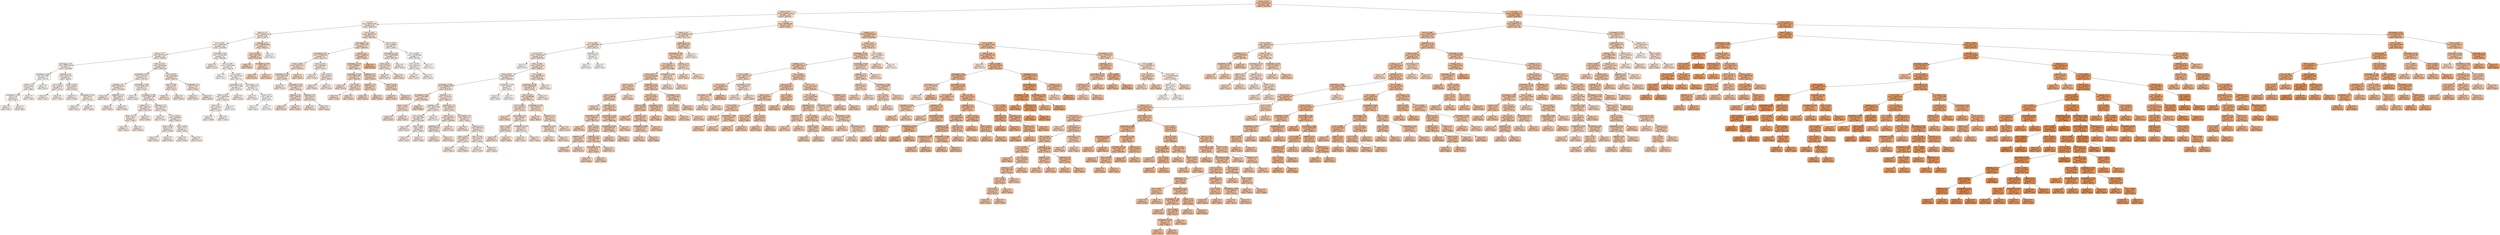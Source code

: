 digraph Tree {
node [shape=box, style="filled, rounded", color="black", fontname=helvetica] ;
edge [fontname=helvetica] ;
0 [label=<temp &le; 0.433<br/>mse = 3670073.331<br/>samples = 489<br/>value = 4553.239>, fillcolor="#e581397f"] ;
1 [label=<temp &le; 0.275<br/>mse = 2326314.704<br/>samples = 191<br/>value = 3024.257>, fillcolor="#e5813950"] ;
0 -> 1 [labeldistance=2.5, labelangle=45, headlabel="True"] ;
2 [label=<yr &le; 0.5<br/>mse = 832427.294<br/>samples = 61<br/>value = 1808.131>, fillcolor="#e581392a"] ;
1 -> 2 ;
3 [label=<season &le; 3.0<br/>mse = 454865.526<br/>samples = 38<br/>value = 1480.0>, fillcolor="#e5813920"] ;
2 -> 3 ;
4 [label=<hum &le; 0.631<br/>mse = 161804.949<br/>samples = 34<br/>value = 1340.853>, fillcolor="#e581391c"] ;
3 -> 4 ;
5 [label=<temp &le; 0.177<br/>mse = 96776.762<br/>samples = 25<br/>value = 1468.28>, fillcolor="#e5813920"] ;
4 -> 5 ;
6 [label=<workingday &le; 0.5<br/>mse = 55032.765<br/>samples = 9<br/>value = 1181.889>, fillcolor="#e5813917"] ;
5 -> 6 ;
7 [label=<windspeed &le; 0.304<br/>mse = 5277.688<br/>samples = 4<br/>value = 947.25>, fillcolor="#e5813910"] ;
6 -> 7 ;
8 [label=<holiday &le; 0.5<br/>mse = 64.667<br/>samples = 3<br/>value = 989.0>, fillcolor="#e5813911"] ;
7 -> 8 ;
9 [label=<windspeed &le; 0.209<br/>mse = 6.25<br/>samples = 2<br/>value = 983.5>, fillcolor="#e5813911"] ;
8 -> 9 ;
10 [label=<mse = 0.0<br/>samples = 1<br/>value = 981.0>, fillcolor="#e5813911"] ;
9 -> 10 ;
11 [label=<mse = 0.0<br/>samples = 1<br/>value = 986.0>, fillcolor="#e5813911"] ;
9 -> 11 ;
12 [label=<mse = 0.0<br/>samples = 1<br/>value = 1000.0>, fillcolor="#e5813912"] ;
8 -> 12 ;
13 [label=<mse = 0.0<br/>samples = 1<br/>value = 822.0>, fillcolor="#e581390c"] ;
7 -> 13 ;
14 [label=<weekday &le; 3.5<br/>mse = 15557.04<br/>samples = 5<br/>value = 1369.6>, fillcolor="#e581391d"] ;
6 -> 14 ;
15 [label=<hum &le; 0.541<br/>mse = 6320.25<br/>samples = 2<br/>value = 1241.5>, fillcolor="#e5813919"] ;
14 -> 15 ;
16 [label=<mse = 0.0<br/>samples = 1<br/>value = 1321.0>, fillcolor="#e581391b"] ;
15 -> 16 ;
17 [label=<mse = 0.0<br/>samples = 1<br/>value = 1162.0>, fillcolor="#e5813917"] ;
15 -> 17 ;
18 [label=<temp &le; 0.153<br/>mse = 3482.0<br/>samples = 3<br/>value = 1455.0>, fillcolor="#e5813920"] ;
14 -> 18 ;
19 [label=<mse = 0.0<br/>samples = 1<br/>value = 1538.0>, fillcolor="#e5813922"] ;
18 -> 19 ;
20 [label=<windspeed &le; 0.214<br/>mse = 56.25<br/>samples = 2<br/>value = 1413.5>, fillcolor="#e581391e"] ;
18 -> 20 ;
21 [label=<mse = 0.0<br/>samples = 1<br/>value = 1421.0>, fillcolor="#e581391e"] ;
20 -> 21 ;
22 [label=<mse = 0.0<br/>samples = 1<br/>value = 1406.0>, fillcolor="#e581391e"] ;
20 -> 22 ;
23 [label=<temp &le; 0.257<br/>mse = 48169.984<br/>samples = 16<br/>value = 1629.375>, fillcolor="#e5813925"] ;
5 -> 23 ;
24 [label=<windspeed &le; 0.143<br/>mse = 34413.41<br/>samples = 12<br/>value = 1544.417>, fillcolor="#e5813922"] ;
23 -> 24 ;
25 [label=<weekday &le; 3.5<br/>mse = 16756.222<br/>samples = 3<br/>value = 1743.667>, fillcolor="#e5813928"] ;
24 -> 25 ;
26 [label=<mse = 0.0<br/>samples = 1<br/>value = 1917.0>, fillcolor="#e581392e"] ;
25 -> 26 ;
27 [label=<weathersit &le; 1.5<br/>mse = 2601.0<br/>samples = 2<br/>value = 1657.0>, fillcolor="#e5813926"] ;
25 -> 27 ;
28 [label=<mse = 0.0<br/>samples = 1<br/>value = 1606.0>, fillcolor="#e5813924"] ;
27 -> 28 ;
29 [label=<mse = 0.0<br/>samples = 1<br/>value = 1708.0>, fillcolor="#e5813927"] ;
27 -> 29 ;
30 [label=<windspeed &le; 0.159<br/>mse = 22654.444<br/>samples = 9<br/>value = 1478.0>, fillcolor="#e5813920"] ;
24 -> 30 ;
31 [label=<mse = 0.0<br/>samples = 1<br/>value = 1248.0>, fillcolor="#e5813919"] ;
30 -> 31 ;
32 [label=<windspeed &le; 0.188<br/>mse = 18047.188<br/>samples = 8<br/>value = 1506.75>, fillcolor="#e5813921"] ;
30 -> 32 ;
33 [label=<season &le; 1.5<br/>mse = 3028.222<br/>samples = 3<br/>value = 1618.333>, fillcolor="#e5813925"] ;
32 -> 33 ;
34 [label=<temp &le; 0.213<br/>mse = 361.0<br/>samples = 2<br/>value = 1581.0>, fillcolor="#e5813923"] ;
33 -> 34 ;
35 [label=<mse = 0.0<br/>samples = 1<br/>value = 1562.0>, fillcolor="#e5813923"] ;
34 -> 35 ;
36 [label=<mse = 0.0<br/>samples = 1<br/>value = 1600.0>, fillcolor="#e5813924"] ;
34 -> 36 ;
37 [label=<mse = 0.0<br/>samples = 1<br/>value = 1693.0>, fillcolor="#e5813927"] ;
33 -> 37 ;
38 [label=<weekday &le; 1.0<br/>mse = 15105.76<br/>samples = 5<br/>value = 1439.8>, fillcolor="#e581391f"] ;
32 -> 38 ;
39 [label=<mse = 0.0<br/>samples = 1<br/>value = 1204.0>, fillcolor="#e5813918"] ;
38 -> 39 ;
40 [label=<hum &le; 0.541<br/>mse = 1506.688<br/>samples = 4<br/>value = 1498.75>, fillcolor="#e5813921"] ;
38 -> 40 ;
41 [label=<temp &le; 0.199<br/>mse = 42.25<br/>samples = 2<br/>value = 1536.5>, fillcolor="#e5813922"] ;
40 -> 41 ;
42 [label=<mse = 0.0<br/>samples = 1<br/>value = 1543.0>, fillcolor="#e5813922"] ;
41 -> 42 ;
43 [label=<mse = 0.0<br/>samples = 1<br/>value = 1530.0>, fillcolor="#e5813922"] ;
41 -> 43 ;
44 [label=<temp &le; 0.202<br/>mse = 121.0<br/>samples = 2<br/>value = 1461.0>, fillcolor="#e5813920"] ;
40 -> 44 ;
45 [label=<mse = 0.0<br/>samples = 1<br/>value = 1450.0>, fillcolor="#e581391f"] ;
44 -> 45 ;
46 [label=<mse = 0.0<br/>samples = 1<br/>value = 1472.0>, fillcolor="#e5813920"] ;
44 -> 46 ;
47 [label=<hum &le; 0.537<br/>mse = 2824.688<br/>samples = 4<br/>value = 1884.25>, fillcolor="#e581392d"] ;
23 -> 47 ;
48 [label=<temp &le; 0.266<br/>mse = 324.0<br/>samples = 2<br/>value = 1833.0>, fillcolor="#e581392b"] ;
47 -> 48 ;
49 [label=<mse = 0.0<br/>samples = 1<br/>value = 1815.0>, fillcolor="#e581392b"] ;
48 -> 49 ;
50 [label=<mse = 0.0<br/>samples = 1<br/>value = 1851.0>, fillcolor="#e581392c"] ;
48 -> 50 ;
51 [label=<windspeed &le; 0.2<br/>mse = 72.25<br/>samples = 2<br/>value = 1935.5>, fillcolor="#e581392e"] ;
47 -> 51 ;
52 [label=<mse = 0.0<br/>samples = 1<br/>value = 1927.0>, fillcolor="#e581392e"] ;
51 -> 52 ;
53 [label=<mse = 0.0<br/>samples = 1<br/>value = 1944.0>, fillcolor="#e581392f"] ;
51 -> 53 ;
54 [label=<windspeed &le; 0.08<br/>mse = 172043.654<br/>samples = 9<br/>value = 986.889>, fillcolor="#e5813911"] ;
4 -> 54 ;
55 [label=<mse = 0.0<br/>samples = 1<br/>value = 1712.0>, fillcolor="#e5813927"] ;
54 -> 55 ;
56 [label=<temp &le; 0.196<br/>mse = 119610.438<br/>samples = 8<br/>value = 896.25>, fillcolor="#e581390e"] ;
54 -> 56 ;
57 [label=<mse = 0.0<br/>samples = 1<br/>value = 431.0>, fillcolor="#e5813900"] ;
56 -> 57 ;
58 [label=<hum &le; 0.827<br/>mse = 101357.633<br/>samples = 7<br/>value = 962.714>, fillcolor="#e5813910"] ;
56 -> 58 ;
59 [label=<windspeed &le; 0.21<br/>mse = 75107.188<br/>samples = 4<br/>value = 1136.25>, fillcolor="#e5813916"] ;
58 -> 59 ;
60 [label=<temp &le; 0.239<br/>mse = 32629.556<br/>samples = 3<br/>value = 1006.333>, fillcolor="#e5813912"] ;
59 -> 60 ;
61 [label=<temp &le; 0.2<br/>mse = 1190.25<br/>samples = 2<br/>value = 1132.5>, fillcolor="#e5813916"] ;
60 -> 61 ;
62 [label=<mse = 0.0<br/>samples = 1<br/>value = 1098.0>, fillcolor="#e5813915"] ;
61 -> 62 ;
63 [label=<mse = 0.0<br/>samples = 1<br/>value = 1167.0>, fillcolor="#e5813917"] ;
61 -> 63 ;
64 [label=<mse = 0.0<br/>samples = 1<br/>value = 754.0>, fillcolor="#e581390a"] ;
60 -> 64 ;
65 [label=<mse = 0.0<br/>samples = 1<br/>value = 1526.0>, fillcolor="#e5813922"] ;
59 -> 65 ;
66 [label=<workingday &le; 0.5<br/>mse = 42668.222<br/>samples = 3<br/>value = 731.333>, fillcolor="#e5813909"] ;
58 -> 66 ;
67 [label=<mse = 0.0<br/>samples = 1<br/>value = 1005.0>, fillcolor="#e5813912"] ;
66 -> 67 ;
68 [label=<temp &le; 0.217<br/>mse = 7832.25<br/>samples = 2<br/>value = 594.5>, fillcolor="#e5813905"] ;
66 -> 68 ;
69 [label=<mse = 0.0<br/>samples = 1<br/>value = 683.0>, fillcolor="#e5813908"] ;
68 -> 69 ;
70 [label=<mse = 0.0<br/>samples = 1<br/>value = 506.0>, fillcolor="#e5813902"] ;
68 -> 70 ;
71 [label=<weekday &le; 5.5<br/>mse = 1382406.688<br/>samples = 4<br/>value = 2662.75>, fillcolor="#e5813945"] ;
3 -> 71 ;
72 [label=<hum &le; 0.495<br/>mse = 1307.556<br/>samples = 3<br/>value = 3341.333>, fillcolor="#e581395a"] ;
71 -> 72 ;
73 [label=<mse = 0.0<br/>samples = 1<br/>value = 3392.0>, fillcolor="#e581395b"] ;
72 -> 73 ;
74 [label=<windspeed &le; 0.152<br/>mse = 36.0<br/>samples = 2<br/>value = 3316.0>, fillcolor="#e5813959"] ;
72 -> 74 ;
75 [label=<mse = 0.0<br/>samples = 1<br/>value = 3310.0>, fillcolor="#e5813959"] ;
74 -> 75 ;
76 [label=<mse = 0.0<br/>samples = 1<br/>value = 3322.0>, fillcolor="#e5813959"] ;
74 -> 76 ;
77 [label=<mse = 0.0<br/>samples = 1<br/>value = 627.0>, fillcolor="#e5813906"] ;
71 -> 77 ;
78 [label=<hum &le; 0.742<br/>mse = 984430.715<br/>samples = 23<br/>value = 2350.261>, fillcolor="#e581393b"] ;
2 -> 78 ;
79 [label=<workingday &le; 0.5<br/>mse = 751837.467<br/>samples = 17<br/>value = 2684.941>, fillcolor="#e5813945"] ;
78 -> 79 ;
80 [label=<windspeed &le; 0.31<br/>mse = 174668.543<br/>samples = 9<br/>value = 2151.111>, fillcolor="#e5813935"] ;
79 -> 80 ;
81 [label=<temp &le; 0.256<br/>mse = 122237.472<br/>samples = 6<br/>value = 2355.167>, fillcolor="#e581393b"] ;
80 -> 81 ;
82 [label=<windspeed &le; 0.142<br/>mse = 62620.96<br/>samples = 5<br/>value = 2236.8>, fillcolor="#e5813938"] ;
81 -> 82 ;
83 [label=<mse = 0.0<br/>samples = 1<br/>value = 1787.0>, fillcolor="#e581392a"] ;
82 -> 83 ;
84 [label=<windspeed &le; 0.219<br/>mse = 15051.188<br/>samples = 4<br/>value = 2349.25>, fillcolor="#e581393b"] ;
82 -> 84 ;
85 [label=<weekday &le; 3.0<br/>mse = 1190.25<br/>samples = 2<br/>value = 2458.5>, fillcolor="#e581393e"] ;
84 -> 85 ;
86 [label=<mse = 0.0<br/>samples = 1<br/>value = 2424.0>, fillcolor="#e581393d"] ;
85 -> 86 ;
87 [label=<mse = 0.0<br/>samples = 1<br/>value = 2493.0>, fillcolor="#e581393f"] ;
85 -> 87 ;
88 [label=<weekday &le; 3.0<br/>mse = 5041.0<br/>samples = 2<br/>value = 2240.0>, fillcolor="#e5813938"] ;
84 -> 88 ;
89 [label=<mse = 0.0<br/>samples = 1<br/>value = 2311.0>, fillcolor="#e581393a"] ;
88 -> 89 ;
90 [label=<mse = 0.0<br/>samples = 1<br/>value = 2169.0>, fillcolor="#e5813936"] ;
88 -> 90 ;
91 [label=<mse = 0.0<br/>samples = 1<br/>value = 2947.0>, fillcolor="#e581394d"] ;
81 -> 91 ;
92 [label=<temp &le; 0.197<br/>mse = 29698.667<br/>samples = 3<br/>value = 1743.0>, fillcolor="#e5813928"] ;
80 -> 92 ;
93 [label=<mse = 0.0<br/>samples = 1<br/>value = 1529.0>, fillcolor="#e5813922"] ;
92 -> 93 ;
94 [label=<hum &le; 0.411<br/>mse = 10201.0<br/>samples = 2<br/>value = 1850.0>, fillcolor="#e581392c"] ;
92 -> 94 ;
95 [label=<mse = 0.0<br/>samples = 1<br/>value = 1951.0>, fillcolor="#e581392f"] ;
94 -> 95 ;
96 [label=<mse = 0.0<br/>samples = 1<br/>value = 1749.0>, fillcolor="#e5813929"] ;
94 -> 96 ;
97 [label=<season &le; 2.5<br/>mse = 719885.25<br/>samples = 8<br/>value = 3285.5>, fillcolor="#e5813958"] ;
79 -> 97 ;
98 [label=<windspeed &le; 0.179<br/>mse = 109908.0<br/>samples = 7<br/>value = 2987.0>, fillcolor="#e581394f"] ;
97 -> 98 ;
99 [label=<windspeed &le; 0.116<br/>mse = 34601.556<br/>samples = 3<br/>value = 2635.667>, fillcolor="#e5813944"] ;
98 -> 99 ;
100 [label=<mse = 0.0<br/>samples = 1<br/>value = 2376.0>, fillcolor="#e581393c"] ;
99 -> 100 ;
101 [label=<hum &le; 0.65<br/>mse = 1332.25<br/>samples = 2<br/>value = 2765.5>, fillcolor="#e5813948"] ;
99 -> 101 ;
102 [label=<mse = 0.0<br/>samples = 1<br/>value = 2729.0>, fillcolor="#e5813947"] ;
101 -> 102 ;
103 [label=<mse = 0.0<br/>samples = 1<br/>value = 2802.0>, fillcolor="#e5813949"] ;
101 -> 103 ;
104 [label=<weekday &le; 4.5<br/>mse = 4379.25<br/>samples = 4<br/>value = 3250.5>, fillcolor="#e5813957"] ;
98 -> 104 ;
105 [label=<weekday &le; 2.5<br/>mse = 420.25<br/>samples = 2<br/>value = 3312.5>, fillcolor="#e5813959"] ;
104 -> 105 ;
106 [label=<mse = 0.0<br/>samples = 1<br/>value = 3333.0>, fillcolor="#e5813959"] ;
105 -> 106 ;
107 [label=<mse = 0.0<br/>samples = 1<br/>value = 3292.0>, fillcolor="#e5813958"] ;
105 -> 107 ;
108 [label=<temp &le; 0.246<br/>mse = 650.25<br/>samples = 2<br/>value = 3188.5>, fillcolor="#e5813955"] ;
104 -> 108 ;
109 [label=<mse = 0.0<br/>samples = 1<br/>value = 3163.0>, fillcolor="#e5813954"] ;
108 -> 109 ;
110 [label=<mse = 0.0<br/>samples = 1<br/>value = 3214.0>, fillcolor="#e5813956"] ;
108 -> 110 ;
111 [label=<mse = 0.0<br/>samples = 1<br/>value = 5375.0>, fillcolor="#e5813998"] ;
97 -> 111 ;
112 [label=<temp &le; 0.225<br/>mse = 426882.0<br/>samples = 6<br/>value = 1402.0>, fillcolor="#e581391e"] ;
78 -> 112 ;
113 [label=<windspeed &le; 0.211<br/>mse = 215906.889<br/>samples = 3<br/>value = 1903.333>, fillcolor="#e581392d"] ;
112 -> 113 ;
114 [label=<temp &le; 0.19<br/>mse = 51756.25<br/>samples = 2<br/>value = 2204.5>, fillcolor="#e5813937"] ;
113 -> 114 ;
115 [label=<mse = 0.0<br/>samples = 1<br/>value = 1977.0>, fillcolor="#e5813930"] ;
114 -> 115 ;
116 [label=<mse = 0.0<br/>samples = 1<br/>value = 2432.0>, fillcolor="#e581393e"] ;
114 -> 116 ;
117 [label=<mse = 0.0<br/>samples = 1<br/>value = 1301.0>, fillcolor="#e581391b"] ;
113 -> 117 ;
118 [label=<hum &le; 0.807<br/>mse = 135186.889<br/>samples = 3<br/>value = 900.667>, fillcolor="#e581390e"] ;
112 -> 118 ;
119 [label=<hum &le; 0.772<br/>mse = 44310.25<br/>samples = 2<br/>value = 1130.5>, fillcolor="#e5813916"] ;
118 -> 119 ;
120 [label=<mse = 0.0<br/>samples = 1<br/>value = 1341.0>, fillcolor="#e581391c"] ;
119 -> 120 ;
121 [label=<mse = 0.0<br/>samples = 1<br/>value = 920.0>, fillcolor="#e581390f"] ;
119 -> 121 ;
122 [label=<mse = 0.0<br/>samples = 1<br/>value = 441.0>, fillcolor="#e5813900"] ;
118 -> 122 ;
123 [label=<yr &le; 0.5<br/>mse = 2007684.69<br/>samples = 130<br/>value = 3594.9>, fillcolor="#e5813961"] ;
1 -> 123 ;
124 [label=<season &le; 3.0<br/>mse = 1068860.133<br/>samples = 56<br/>value = 2671.214>, fillcolor="#e5813945"] ;
123 -> 124 ;
125 [label=<hum &le; 0.883<br/>mse = 458498.851<br/>samples = 31<br/>value = 1951.71>, fillcolor="#e581392f"] ;
124 -> 125 ;
126 [label=<hum &le; 0.157<br/>mse = 373991.482<br/>samples = 29<br/>value = 2038.034>, fillcolor="#e5813931"] ;
125 -> 126 ;
127 [label=<mse = 0.0<br/>samples = 1<br/>value = 623.0>, fillcolor="#e5813906"] ;
126 -> 127 ;
128 [label=<temp &le; 0.364<br/>mse = 313282.816<br/>samples = 28<br/>value = 2088.571>, fillcolor="#e5813933"] ;
126 -> 128 ;
129 [label=<temp &le; 0.344<br/>mse = 302653.405<br/>samples = 17<br/>value = 1896.647>, fillcolor="#e581392d"] ;
128 -> 129 ;
130 [label=<windspeed &le; 0.138<br/>mse = 189663.316<br/>samples = 15<br/>value = 2030.467>, fillcolor="#e5813931"] ;
129 -> 130 ;
131 [label=<windspeed &le; 0.134<br/>mse = 72794.889<br/>samples = 3<br/>value = 2618.667>, fillcolor="#e5813943"] ;
130 -> 131 ;
132 [label=<temp &le; 0.343<br/>mse = 702.25<br/>samples = 2<br/>value = 2428.5>, fillcolor="#e581393d"] ;
131 -> 132 ;
133 [label=<mse = 0.0<br/>samples = 1<br/>value = 2455.0>, fillcolor="#e581393e"] ;
132 -> 133 ;
134 [label=<mse = 0.0<br/>samples = 1<br/>value = 2402.0>, fillcolor="#e581393d"] ;
132 -> 134 ;
135 [label=<mse = 0.0<br/>samples = 1<br/>value = 2999.0>, fillcolor="#e581394f"] ;
131 -> 135 ;
136 [label=<weekday &le; 1.5<br/>mse = 110761.91<br/>samples = 12<br/>value = 1883.417>, fillcolor="#e581392d"] ;
130 -> 136 ;
137 [label=<weekday &le; 0.5<br/>mse = 31203.188<br/>samples = 4<br/>value = 1585.25>, fillcolor="#e5813924"] ;
136 -> 137 ;
138 [label=<hum &le; 0.433<br/>mse = 9622.889<br/>samples = 3<br/>value = 1674.667>, fillcolor="#e5813926"] ;
137 -> 138 ;
139 [label=<mse = 0.0<br/>samples = 1<br/>value = 1812.0>, fillcolor="#e581392b"] ;
138 -> 139 ;
140 [label=<temp &le; 0.301<br/>mse = 289.0<br/>samples = 2<br/>value = 1606.0>, fillcolor="#e5813924"] ;
138 -> 140 ;
141 [label=<mse = 0.0<br/>samples = 1<br/>value = 1623.0>, fillcolor="#e5813925"] ;
140 -> 141 ;
142 [label=<mse = 0.0<br/>samples = 1<br/>value = 1589.0>, fillcolor="#e5813924"] ;
140 -> 142 ;
143 [label=<mse = 0.0<br/>samples = 1<br/>value = 1317.0>, fillcolor="#e581391b"] ;
137 -> 143 ;
144 [label=<weathersit &le; 1.5<br/>mse = 83863.75<br/>samples = 8<br/>value = 2032.5>, fillcolor="#e5813931"] ;
136 -> 144 ;
145 [label=<temp &le; 0.31<br/>mse = 16244.222<br/>samples = 3<br/>value = 2280.667>, fillcolor="#e5813939"] ;
144 -> 145 ;
146 [label=<weekday &le; 2.5<br/>mse = 3782.25<br/>samples = 2<br/>value = 2363.5>, fillcolor="#e581393b"] ;
145 -> 146 ;
147 [label=<mse = 0.0<br/>samples = 1<br/>value = 2425.0>, fillcolor="#e581393d"] ;
146 -> 147 ;
148 [label=<mse = 0.0<br/>samples = 1<br/>value = 2302.0>, fillcolor="#e581393a"] ;
146 -> 148 ;
149 [label=<mse = 0.0<br/>samples = 1<br/>value = 2115.0>, fillcolor="#e5813934"] ;
145 -> 149 ;
150 [label=<workingday &le; 0.5<br/>mse = 65312.24<br/>samples = 5<br/>value = 1883.6>, fillcolor="#e581392d"] ;
144 -> 150 ;
151 [label=<mse = 0.0<br/>samples = 1<br/>value = 2252.0>, fillcolor="#e5813938"] ;
150 -> 151 ;
152 [label=<season &le; 1.5<br/>mse = 39228.25<br/>samples = 4<br/>value = 1791.5>, fillcolor="#e581392a"] ;
150 -> 152 ;
153 [label=<temp &le; 0.307<br/>mse = 6806.25<br/>samples = 2<br/>value = 1973.5>, fillcolor="#e581392f"] ;
152 -> 153 ;
154 [label=<mse = 0.0<br/>samples = 1<br/>value = 1891.0>, fillcolor="#e581392d"] ;
153 -> 154 ;
155 [label=<mse = 0.0<br/>samples = 1<br/>value = 2056.0>, fillcolor="#e5813932"] ;
153 -> 155 ;
156 [label=<temp &le; 0.318<br/>mse = 5402.25<br/>samples = 2<br/>value = 1609.5>, fillcolor="#e5813924"] ;
152 -> 156 ;
157 [label=<mse = 0.0<br/>samples = 1<br/>value = 1536.0>, fillcolor="#e5813922"] ;
156 -> 157 ;
158 [label=<mse = 0.0<br/>samples = 1<br/>value = 1683.0>, fillcolor="#e5813927"] ;
156 -> 158 ;
159 [label=<windspeed &le; 0.204<br/>mse = 8464.0<br/>samples = 2<br/>value = 893.0>, fillcolor="#e581390e"] ;
129 -> 159 ;
160 [label=<mse = 0.0<br/>samples = 1<br/>value = 985.0>, fillcolor="#e5813911"] ;
159 -> 160 ;
161 [label=<mse = 0.0<br/>samples = 1<br/>value = 801.0>, fillcolor="#e581390b"] ;
159 -> 161 ;
162 [label=<hum &le; 0.867<br/>mse = 184805.603<br/>samples = 11<br/>value = 2385.182>, fillcolor="#e581393c"] ;
128 -> 162 ;
163 [label=<windspeed &le; 0.359<br/>mse = 106259.29<br/>samples = 10<br/>value = 2479.1>, fillcolor="#e581393f"] ;
162 -> 163 ;
164 [label=<temp &le; 0.413<br/>mse = 60288.988<br/>samples = 9<br/>value = 2555.111>, fillcolor="#e5813941"] ;
163 -> 164 ;
165 [label=<hum &le; 0.499<br/>mse = 54613.36<br/>samples = 5<br/>value = 2412.8>, fillcolor="#e581393d"] ;
164 -> 165 ;
166 [label=<mse = 0.0<br/>samples = 1<br/>value = 2808.0>, fillcolor="#e5813949"] ;
165 -> 166 ;
167 [label=<workingday &le; 0.5<br/>mse = 19459.5<br/>samples = 4<br/>value = 2314.0>, fillcolor="#e581393a"] ;
165 -> 167 ;
168 [label=<temp &le; 0.397<br/>mse = 1156.0<br/>samples = 2<br/>value = 2451.0>, fillcolor="#e581393e"] ;
167 -> 168 ;
169 [label=<mse = 0.0<br/>samples = 1<br/>value = 2417.0>, fillcolor="#e581393d"] ;
168 -> 169 ;
170 [label=<mse = 0.0<br/>samples = 1<br/>value = 2485.0>, fillcolor="#e581393f"] ;
168 -> 170 ;
171 [label=<windspeed &le; 0.227<br/>mse = 225.0<br/>samples = 2<br/>value = 2177.0>, fillcolor="#e5813936"] ;
167 -> 171 ;
172 [label=<mse = 0.0<br/>samples = 1<br/>value = 2192.0>, fillcolor="#e5813936"] ;
171 -> 172 ;
173 [label=<mse = 0.0<br/>samples = 1<br/>value = 2162.0>, fillcolor="#e5813935"] ;
171 -> 173 ;
174 [label=<windspeed &le; 0.178<br/>mse = 10423.5<br/>samples = 4<br/>value = 2733.0>, fillcolor="#e5813947"] ;
164 -> 174 ;
175 [label=<mse = 0.0<br/>samples = 1<br/>value = 2895.0>, fillcolor="#e581394c"] ;
174 -> 175 ;
176 [label=<weekday &le; 3.5<br/>mse = 2234.0<br/>samples = 3<br/>value = 2679.0>, fillcolor="#e5813945"] ;
174 -> 176 ;
177 [label=<windspeed &le; 0.275<br/>mse = 182.25<br/>samples = 2<br/>value = 2646.5>, fillcolor="#e5813944"] ;
176 -> 177 ;
178 [label=<mse = 0.0<br/>samples = 1<br/>value = 2660.0>, fillcolor="#e5813945"] ;
177 -> 178 ;
179 [label=<mse = 0.0<br/>samples = 1<br/>value = 2633.0>, fillcolor="#e5813944"] ;
177 -> 179 ;
180 [label=<mse = 0.0<br/>samples = 1<br/>value = 2744.0>, fillcolor="#e5813947"] ;
176 -> 180 ;
181 [label=<mse = 0.0<br/>samples = 1<br/>value = 1795.0>, fillcolor="#e581392a"] ;
163 -> 181 ;
182 [label=<mse = 0.0<br/>samples = 1<br/>value = 1446.0>, fillcolor="#e581391f"] ;
162 -> 182 ;
183 [label=<weekday &le; 3.0<br/>mse = 9025.0<br/>samples = 2<br/>value = 700.0>, fillcolor="#e5813908"] ;
125 -> 183 ;
184 [label=<mse = 0.0<br/>samples = 1<br/>value = 605.0>, fillcolor="#e5813905"] ;
183 -> 184 ;
185 [label=<mse = 0.0<br/>samples = 1<br/>value = 795.0>, fillcolor="#e581390b"] ;
183 -> 185 ;
186 [label=<weathersit &le; 2.5<br/>mse = 387781.04<br/>samples = 25<br/>value = 3563.4>, fillcolor="#e5813960"] ;
124 -> 186 ;
187 [label=<windspeed &le; 0.282<br/>mse = 237814.41<br/>samples = 24<br/>value = 3644.917>, fillcolor="#e5813963"] ;
186 -> 187 ;
188 [label=<hum &le; 0.784<br/>mse = 169553.174<br/>samples = 22<br/>value = 3727.091>, fillcolor="#e5813965"] ;
187 -> 188 ;
189 [label=<temp &le; 0.377<br/>mse = 115822.588<br/>samples = 20<br/>value = 3807.25>, fillcolor="#e5813968"] ;
188 -> 189 ;
190 [label=<temp &le; 0.375<br/>mse = 75066.81<br/>samples = 11<br/>value = 3596.091>, fillcolor="#e5813961"] ;
189 -> 190 ;
191 [label=<temp &le; 0.279<br/>mse = 51896.69<br/>samples = 10<br/>value = 3648.9>, fillcolor="#e5813963"] ;
190 -> 191 ;
192 [label=<mse = 0.0<br/>samples = 1<br/>value = 3190.0>, fillcolor="#e5813955"] ;
191 -> 192 ;
193 [label=<weekday &le; 5.5<br/>mse = 31664.321<br/>samples = 9<br/>value = 3699.889>, fillcolor="#e5813965"] ;
191 -> 193 ;
194 [label=<windspeed &le; 0.072<br/>mse = 7689.472<br/>samples = 6<br/>value = 3607.167>, fillcolor="#e5813962"] ;
193 -> 194 ;
195 [label=<mse = 0.0<br/>samples = 1<br/>value = 3740.0>, fillcolor="#e5813966"] ;
194 -> 195 ;
196 [label=<temp &le; 0.335<br/>mse = 4992.64<br/>samples = 5<br/>value = 3580.6>, fillcolor="#e5813961"] ;
194 -> 196 ;
197 [label=<weekday &le; 1.0<br/>mse = 361.0<br/>samples = 2<br/>value = 3504.0>, fillcolor="#e581395f"] ;
196 -> 197 ;
198 [label=<mse = 0.0<br/>samples = 1<br/>value = 3485.0>, fillcolor="#e581395e"] ;
197 -> 198 ;
199 [label=<mse = 0.0<br/>samples = 1<br/>value = 3523.0>, fillcolor="#e581395f"] ;
197 -> 199 ;
200 [label=<weekday &le; 3.0<br/>mse = 1560.889<br/>samples = 3<br/>value = 3631.667>, fillcolor="#e5813963"] ;
196 -> 200 ;
201 [label=<workingday &le; 0.5<br/>mse = 100.0<br/>samples = 2<br/>value = 3659.0>, fillcolor="#e5813963"] ;
200 -> 201 ;
202 [label=<mse = 0.0<br/>samples = 1<br/>value = 3649.0>, fillcolor="#e5813963"] ;
201 -> 202 ;
203 [label=<mse = 0.0<br/>samples = 1<br/>value = 3669.0>, fillcolor="#e5813964"] ;
201 -> 203 ;
204 [label=<mse = 0.0<br/>samples = 1<br/>value = 3577.0>, fillcolor="#e5813961"] ;
200 -> 204 ;
205 [label=<windspeed &le; 0.218<br/>mse = 28029.556<br/>samples = 3<br/>value = 3885.333>, fillcolor="#e581396a"] ;
193 -> 205 ;
206 [label=<windspeed &le; 0.201<br/>mse = 4970.25<br/>samples = 2<br/>value = 3996.5>, fillcolor="#e581396e"] ;
205 -> 206 ;
207 [label=<mse = 0.0<br/>samples = 1<br/>value = 3926.0>, fillcolor="#e581396c"] ;
206 -> 207 ;
208 [label=<mse = 0.0<br/>samples = 1<br/>value = 4067.0>, fillcolor="#e5813970"] ;
206 -> 208 ;
209 [label=<mse = 0.0<br/>samples = 1<br/>value = 3663.0>, fillcolor="#e5813964"] ;
205 -> 209 ;
210 [label=<mse = 0.0<br/>samples = 1<br/>value = 3068.0>, fillcolor="#e5813951"] ;
190 -> 210 ;
211 [label=<weathersit &le; 1.5<br/>mse = 44531.556<br/>samples = 9<br/>value = 4065.333>, fillcolor="#e5813970"] ;
189 -> 211 ;
212 [label=<temp &le; 0.411<br/>mse = 15736.917<br/>samples = 6<br/>value = 4180.5>, fillcolor="#e5813973"] ;
211 -> 212 ;
213 [label=<temp &le; 0.386<br/>mse = 3181.25<br/>samples = 4<br/>value = 4099.5>, fillcolor="#e5813971"] ;
212 -> 213 ;
214 [label=<mse = 0.0<br/>samples = 1<br/>value = 4186.0>, fillcolor="#e5813974"] ;
213 -> 214 ;
215 [label=<weekday &le; 2.5<br/>mse = 916.222<br/>samples = 3<br/>value = 4070.667>, fillcolor="#e5813970"] ;
213 -> 215 ;
216 [label=<windspeed &le; 0.096<br/>mse = 272.25<br/>samples = 2<br/>value = 4051.5>, fillcolor="#e581396f"] ;
215 -> 216 ;
217 [label=<mse = 0.0<br/>samples = 1<br/>value = 4035.0>, fillcolor="#e581396f"] ;
216 -> 217 ;
218 [label=<mse = 0.0<br/>samples = 1<br/>value = 4068.0>, fillcolor="#e5813970"] ;
216 -> 218 ;
219 [label=<mse = 0.0<br/>samples = 1<br/>value = 4109.0>, fillcolor="#e5813971"] ;
215 -> 219 ;
220 [label=<windspeed &le; 0.16<br/>mse = 1482.25<br/>samples = 2<br/>value = 4342.5>, fillcolor="#e5813978"] ;
212 -> 220 ;
221 [label=<mse = 0.0<br/>samples = 1<br/>value = 4381.0>, fillcolor="#e581397a"] ;
220 -> 221 ;
222 [label=<mse = 0.0<br/>samples = 1<br/>value = 4304.0>, fillcolor="#e5813977"] ;
220 -> 222 ;
223 [label=<windspeed &le; 0.27<br/>mse = 22540.667<br/>samples = 3<br/>value = 3835.0>, fillcolor="#e5813969"] ;
211 -> 223 ;
224 [label=<hum &le; 0.615<br/>mse = 420.25<br/>samples = 2<br/>value = 3729.5>, fillcolor="#e5813966"] ;
223 -> 224 ;
225 [label=<mse = 0.0<br/>samples = 1<br/>value = 3750.0>, fillcolor="#e5813966"] ;
224 -> 225 ;
226 [label=<mse = 0.0<br/>samples = 1<br/>value = 3709.0>, fillcolor="#e5813965"] ;
224 -> 226 ;
227 [label=<mse = 0.0<br/>samples = 1<br/>value = 4046.0>, fillcolor="#e581396f"] ;
223 -> 227 ;
228 [label=<windspeed &le; 0.206<br/>mse = 56.25<br/>samples = 2<br/>value = 2925.5>, fillcolor="#e581394d"] ;
188 -> 228 ;
229 [label=<mse = 0.0<br/>samples = 1<br/>value = 2933.0>, fillcolor="#e581394d"] ;
228 -> 229 ;
230 [label=<mse = 0.0<br/>samples = 1<br/>value = 2918.0>, fillcolor="#e581394d"] ;
228 -> 230 ;
231 [label=<weekday &le; 5.0<br/>mse = 97344.0<br/>samples = 2<br/>value = 2741.0>, fillcolor="#e5813947"] ;
187 -> 231 ;
232 [label=<mse = 0.0<br/>samples = 1<br/>value = 3053.0>, fillcolor="#e5813951"] ;
231 -> 232 ;
233 [label=<mse = 0.0<br/>samples = 1<br/>value = 2429.0>, fillcolor="#e581393e"] ;
231 -> 233 ;
234 [label=<mse = 0.0<br/>samples = 1<br/>value = 1607.0>, fillcolor="#e5813924"] ;
186 -> 234 ;
235 [label=<season &le; 1.5<br/>mse = 1583876.653<br/>samples = 74<br/>value = 4293.905>, fillcolor="#e5813977"] ;
123 -> 235 ;
236 [label=<holiday &le; 0.5<br/>mse = 577616.017<br/>samples = 33<br/>value = 3679.727>, fillcolor="#e5813964"] ;
235 -> 236 ;
237 [label=<windspeed &le; 0.301<br/>mse = 364924.443<br/>samples = 31<br/>value = 3783.516>, fillcolor="#e5813967"] ;
236 -> 237 ;
238 [label=<weekday &le; 0.5<br/>mse = 346379.222<br/>samples = 25<br/>value = 3909.76>, fillcolor="#e581396b"] ;
237 -> 238 ;
239 [label=<hum &le; 0.496<br/>mse = 799114.24<br/>samples = 5<br/>value = 3341.6>, fillcolor="#e581395a"] ;
238 -> 239 ;
240 [label=<hum &le; 0.471<br/>mse = 502886.222<br/>samples = 3<br/>value = 3908.333>, fillcolor="#e581396b"] ;
239 -> 240 ;
241 [label=<windspeed &le; 0.198<br/>mse = 324.0<br/>samples = 2<br/>value = 3407.0>, fillcolor="#e581395c"] ;
240 -> 241 ;
242 [label=<mse = 0.0<br/>samples = 1<br/>value = 3425.0>, fillcolor="#e581395c"] ;
241 -> 242 ;
243 [label=<mse = 0.0<br/>samples = 1<br/>value = 3389.0>, fillcolor="#e581395b"] ;
241 -> 243 ;
244 [label=<mse = 0.0<br/>samples = 1<br/>value = 4911.0>, fillcolor="#e581398a"] ;
240 -> 244 ;
245 [label=<windspeed &le; 0.223<br/>mse = 39006.25<br/>samples = 2<br/>value = 2491.5>, fillcolor="#e581393f"] ;
239 -> 245 ;
246 [label=<mse = 0.0<br/>samples = 1<br/>value = 2294.0>, fillcolor="#e5813939"] ;
245 -> 246 ;
247 [label=<mse = 0.0<br/>samples = 1<br/>value = 2689.0>, fillcolor="#e5813946"] ;
245 -> 247 ;
248 [label=<hum &le; 0.581<br/>mse = 132318.66<br/>samples = 20<br/>value = 4051.8>, fillcolor="#e581396f"] ;
238 -> 248 ;
249 [label=<temp &le; 0.378<br/>mse = 60818.617<br/>samples = 9<br/>value = 4278.778>, fillcolor="#e5813976"] ;
248 -> 249 ;
250 [label=<temp &le; 0.34<br/>mse = 25019.347<br/>samples = 7<br/>value = 4175.286>, fillcolor="#e5813973"] ;
249 -> 250 ;
251 [label=<hum &le; 0.525<br/>mse = 5200.222<br/>samples = 3<br/>value = 4014.333>, fillcolor="#e581396e"] ;
250 -> 251 ;
252 [label=<mse = 0.0<br/>samples = 1<br/>value = 3922.0>, fillcolor="#e581396b"] ;
251 -> 252 ;
253 [label=<windspeed &le; 0.189<br/>mse = 1406.25<br/>samples = 2<br/>value = 4060.5>, fillcolor="#e5813970"] ;
251 -> 253 ;
254 [label=<mse = 0.0<br/>samples = 1<br/>value = 4098.0>, fillcolor="#e5813971"] ;
253 -> 254 ;
255 [label=<mse = 0.0<br/>samples = 1<br/>value = 4023.0>, fillcolor="#e581396f"] ;
253 -> 255 ;
256 [label=<weekday &le; 2.5<br/>mse = 5882.5<br/>samples = 4<br/>value = 4296.0>, fillcolor="#e5813977"] ;
250 -> 256 ;
257 [label=<hum &le; 0.494<br/>mse = 702.25<br/>samples = 2<br/>value = 4348.5>, fillcolor="#e5813979"] ;
256 -> 257 ;
258 [label=<mse = 0.0<br/>samples = 1<br/>value = 4322.0>, fillcolor="#e5813978"] ;
257 -> 258 ;
259 [label=<mse = 0.0<br/>samples = 1<br/>value = 4375.0>, fillcolor="#e5813979"] ;
257 -> 259 ;
260 [label=<temp &le; 0.347<br/>mse = 5550.25<br/>samples = 2<br/>value = 4243.5>, fillcolor="#e5813975"] ;
256 -> 260 ;
261 [label=<mse = 0.0<br/>samples = 1<br/>value = 4318.0>, fillcolor="#e5813978"] ;
260 -> 261 ;
262 [label=<mse = 0.0<br/>samples = 1<br/>value = 4169.0>, fillcolor="#e5813973"] ;
260 -> 262 ;
263 [label=<hum &le; 0.492<br/>mse = 17424.0<br/>samples = 2<br/>value = 4641.0>, fillcolor="#e5813982"] ;
249 -> 263 ;
264 [label=<mse = 0.0<br/>samples = 1<br/>value = 4509.0>, fillcolor="#e581397e"] ;
263 -> 264 ;
265 [label=<mse = 0.0<br/>samples = 1<br/>value = 4773.0>, fillcolor="#e5813986"] ;
263 -> 265 ;
266 [label=<hum &le; 0.77<br/>mse = 114178.992<br/>samples = 11<br/>value = 3866.091>, fillcolor="#e581396a"] ;
248 -> 266 ;
267 [label=<hum &le; 0.645<br/>mse = 102662.988<br/>samples = 9<br/>value = 3787.889>, fillcolor="#e5813967"] ;
266 -> 267 ;
268 [label=<weekday &le; 2.5<br/>mse = 39367.36<br/>samples = 5<br/>value = 4010.2>, fillcolor="#e581396e"] ;
267 -> 268 ;
269 [label=<weekday &le; 1.5<br/>mse = 12.25<br/>samples = 2<br/>value = 3780.5>, fillcolor="#e5813967"] ;
268 -> 269 ;
270 [label=<mse = 0.0<br/>samples = 1<br/>value = 3784.0>, fillcolor="#e5813967"] ;
269 -> 270 ;
271 [label=<mse = 0.0<br/>samples = 1<br/>value = 3777.0>, fillcolor="#e5813967"] ;
269 -> 271 ;
272 [label=<hum &le; 0.639<br/>mse = 6979.556<br/>samples = 3<br/>value = 4163.333>, fillcolor="#e5813973"] ;
268 -> 272 ;
273 [label=<temp &le; 0.379<br/>mse = 1936.0<br/>samples = 2<br/>value = 4110.0>, fillcolor="#e5813971"] ;
272 -> 273 ;
274 [label=<mse = 0.0<br/>samples = 1<br/>value = 4154.0>, fillcolor="#e5813973"] ;
273 -> 274 ;
275 [label=<mse = 0.0<br/>samples = 1<br/>value = 4066.0>, fillcolor="#e5813970"] ;
273 -> 275 ;
276 [label=<mse = 0.0<br/>samples = 1<br/>value = 4270.0>, fillcolor="#e5813976"] ;
272 -> 276 ;
277 [label=<windspeed &le; 0.166<br/>mse = 42782.5<br/>samples = 4<br/>value = 3510.0>, fillcolor="#e581395f"] ;
267 -> 277 ;
278 [label=<mse = 0.0<br/>samples = 1<br/>value = 3194.0>, fillcolor="#e5813955"] ;
277 -> 278 ;
279 [label=<windspeed &le; 0.187<br/>mse = 12662.889<br/>samples = 3<br/>value = 3615.333>, fillcolor="#e5813962"] ;
277 -> 279 ;
280 [label=<mse = 0.0<br/>samples = 1<br/>value = 3761.0>, fillcolor="#e5813967"] ;
279 -> 280 ;
281 [label=<windspeed &le; 0.213<br/>mse = 3080.25<br/>samples = 2<br/>value = 3542.5>, fillcolor="#e5813960"] ;
279 -> 281 ;
282 [label=<mse = 0.0<br/>samples = 1<br/>value = 3598.0>, fillcolor="#e5813961"] ;
281 -> 282 ;
283 [label=<mse = 0.0<br/>samples = 1<br/>value = 3487.0>, fillcolor="#e581395e"] ;
281 -> 283 ;
284 [label=<weekday &le; 3.0<br/>mse = 14641.0<br/>samples = 2<br/>value = 4218.0>, fillcolor="#e5813975"] ;
266 -> 284 ;
285 [label=<mse = 0.0<br/>samples = 1<br/>value = 4339.0>, fillcolor="#e5813978"] ;
284 -> 285 ;
286 [label=<mse = 0.0<br/>samples = 1<br/>value = 4097.0>, fillcolor="#e5813971"] ;
284 -> 286 ;
287 [label=<windspeed &le; 0.419<br/>mse = 99096.917<br/>samples = 6<br/>value = 3257.5>, fillcolor="#e5813957"] ;
237 -> 287 ;
288 [label=<weekday &le; 2.5<br/>mse = 52640.24<br/>samples = 5<br/>value = 3362.6>, fillcolor="#e581395a"] ;
287 -> 288 ;
289 [label=<weekday &le; 1.0<br/>mse = 59536.0<br/>samples = 2<br/>value = 3179.0>, fillcolor="#e5813955"] ;
288 -> 289 ;
290 [label=<mse = 0.0<br/>samples = 1<br/>value = 3423.0>, fillcolor="#e581395c"] ;
289 -> 290 ;
291 [label=<mse = 0.0<br/>samples = 1<br/>value = 2935.0>, fillcolor="#e581394d"] ;
289 -> 291 ;
292 [label=<windspeed &le; 0.395<br/>mse = 10588.667<br/>samples = 3<br/>value = 3485.0>, fillcolor="#e581395e"] ;
288 -> 292 ;
293 [label=<hum &le; 0.649<br/>mse = 6972.25<br/>samples = 2<br/>value = 3539.5>, fillcolor="#e5813960"] ;
292 -> 293 ;
294 [label=<mse = 0.0<br/>samples = 1<br/>value = 3623.0>, fillcolor="#e5813962"] ;
293 -> 294 ;
295 [label=<mse = 0.0<br/>samples = 1<br/>value = 3456.0>, fillcolor="#e581395d"] ;
293 -> 295 ;
296 [label=<mse = 0.0<br/>samples = 1<br/>value = 3376.0>, fillcolor="#e581395b"] ;
292 -> 296 ;
297 [label=<mse = 0.0<br/>samples = 1<br/>value = 2732.0>, fillcolor="#e5813947"] ;
287 -> 297 ;
298 [label=<hum &le; 0.621<br/>mse = 1119364.0<br/>samples = 2<br/>value = 2071.0>, fillcolor="#e5813932"] ;
236 -> 298 ;
299 [label=<mse = 0.0<br/>samples = 1<br/>value = 3129.0>, fillcolor="#e5813953"] ;
298 -> 299 ;
300 [label=<mse = 0.0<br/>samples = 1<br/>value = 1013.0>, fillcolor="#e5813912"] ;
298 -> 300 ;
301 [label=<hum &le; 0.765<br/>mse = 1845811.306<br/>samples = 41<br/>value = 4788.244>, fillcolor="#e5813986"] ;
235 -> 301 ;
302 [label=<temp &le; 0.28<br/>mse = 1165358.799<br/>samples = 31<br/>value = 5161.323>, fillcolor="#e5813992"] ;
301 -> 302 ;
303 [label=<mse = 0.0<br/>samples = 1<br/>value = 2277.0>, fillcolor="#e5813939"] ;
302 -> 303 ;
304 [label=<temp &le; 0.386<br/>mse = 917649.849<br/>samples = 30<br/>value = 5257.467>, fillcolor="#e5813995"] ;
302 -> 304 ;
305 [label=<windspeed &le; 0.08<br/>mse = 565082.34<br/>samples = 23<br/>value = 5016.913>, fillcolor="#e581398d"] ;
304 -> 305 ;
306 [label=<workingday &le; 0.5<br/>mse = 1771561.0<br/>samples = 2<br/>value = 3756.0>, fillcolor="#e5813966"] ;
305 -> 306 ;
307 [label=<mse = 0.0<br/>samples = 1<br/>value = 2425.0>, fillcolor="#e581393d"] ;
306 -> 307 ;
308 [label=<mse = 0.0<br/>samples = 1<br/>value = 5087.0>, fillcolor="#e581398f"] ;
306 -> 308 ;
309 [label=<windspeed &le; 0.153<br/>mse = 284339.524<br/>samples = 21<br/>value = 5137.0>, fillcolor="#e5813991"] ;
305 -> 309 ;
310 [label=<hum &le; 0.575<br/>mse = 395661.714<br/>samples = 7<br/>value = 4769.0>, fillcolor="#e5813986"] ;
309 -> 310 ;
311 [label=<windspeed &le; 0.139<br/>mse = 24025.0<br/>samples = 2<br/>value = 4065.0>, fillcolor="#e5813970"] ;
310 -> 311 ;
312 [label=<mse = 0.0<br/>samples = 1<br/>value = 4220.0>, fillcolor="#e5813975"] ;
311 -> 312 ;
313 [label=<mse = 0.0<br/>samples = 1<br/>value = 3910.0>, fillcolor="#e581396b"] ;
311 -> 313 ;
314 [label=<weekday &le; 4.5<br/>mse = 266771.44<br/>samples = 5<br/>value = 5050.6>, fillcolor="#e581398e"] ;
310 -> 314 ;
315 [label=<mse = 0.0<br/>samples = 1<br/>value = 4128.0>, fillcolor="#e5813972"] ;
314 -> 315 ;
316 [label=<windspeed &le; 0.131<br/>mse = 67467.188<br/>samples = 4<br/>value = 5281.25>, fillcolor="#e5813995"] ;
314 -> 316 ;
317 [label=<windspeed &le; 0.118<br/>mse = 380.25<br/>samples = 2<br/>value = 5027.5>, fillcolor="#e581398e"] ;
316 -> 317 ;
318 [label=<mse = 0.0<br/>samples = 1<br/>value = 5047.0>, fillcolor="#e581398e"] ;
317 -> 318 ;
319 [label=<mse = 0.0<br/>samples = 1<br/>value = 5008.0>, fillcolor="#e581398d"] ;
317 -> 319 ;
320 [label=<windspeed &le; 0.135<br/>mse = 5776.0<br/>samples = 2<br/>value = 5535.0>, fillcolor="#e581399d"] ;
316 -> 320 ;
321 [label=<mse = 0.0<br/>samples = 1<br/>value = 5611.0>, fillcolor="#e581399f"] ;
320 -> 321 ;
322 [label=<mse = 0.0<br/>samples = 1<br/>value = 5459.0>, fillcolor="#e581399b"] ;
320 -> 322 ;
323 [label=<temp &le; 0.353<br/>mse = 127110.429<br/>samples = 14<br/>value = 5321.0>, fillcolor="#e5813997"] ;
309 -> 323 ;
324 [label=<weekday &le; 3.5<br/>mse = 66032.222<br/>samples = 9<br/>value = 5124.0>, fillcolor="#e5813990"] ;
323 -> 324 ;
325 [label=<temp &le; 0.334<br/>mse = 36428.556<br/>samples = 6<br/>value = 5005.667>, fillcolor="#e581398d"] ;
324 -> 325 ;
326 [label=<weekday &le; 1.5<br/>mse = 6726.688<br/>samples = 4<br/>value = 5125.75>, fillcolor="#e5813991"] ;
325 -> 326 ;
327 [label=<windspeed &le; 0.208<br/>mse = 5776.0<br/>samples = 2<br/>value = 5183.0>, fillcolor="#e5813992"] ;
326 -> 327 ;
328 [label=<mse = 0.0<br/>samples = 1<br/>value = 5107.0>, fillcolor="#e5813990"] ;
327 -> 328 ;
329 [label=<mse = 0.0<br/>samples = 1<br/>value = 5259.0>, fillcolor="#e5813995"] ;
327 -> 329 ;
330 [label=<windspeed &le; 0.246<br/>mse = 1122.25<br/>samples = 2<br/>value = 5068.5>, fillcolor="#e581398f"] ;
326 -> 330 ;
331 [label=<mse = 0.0<br/>samples = 1<br/>value = 5102.0>, fillcolor="#e5813990"] ;
330 -> 331 ;
332 [label=<mse = 0.0<br/>samples = 1<br/>value = 5035.0>, fillcolor="#e581398e"] ;
330 -> 332 ;
333 [label=<season &le; 3.0<br/>mse = 9312.25<br/>samples = 2<br/>value = 4765.5>, fillcolor="#e5813985"] ;
325 -> 333 ;
334 [label=<mse = 0.0<br/>samples = 1<br/>value = 4862.0>, fillcolor="#e5813988"] ;
333 -> 334 ;
335 [label=<mse = 0.0<br/>samples = 1<br/>value = 4669.0>, fillcolor="#e5813982"] ;
333 -> 335 ;
336 [label=<temp &le; 0.334<br/>mse = 41222.889<br/>samples = 3<br/>value = 5360.667>, fillcolor="#e5813998"] ;
324 -> 336 ;
337 [label=<mse = 0.0<br/>samples = 1<br/>value = 5629.0>, fillcolor="#e58139a0"] ;
336 -> 337 ;
338 [label=<temp &le; 0.348<br/>mse = 7832.25<br/>samples = 2<br/>value = 5226.5>, fillcolor="#e5813994"] ;
336 -> 338 ;
339 [label=<mse = 0.0<br/>samples = 1<br/>value = 5138.0>, fillcolor="#e5813991"] ;
338 -> 339 ;
340 [label=<mse = 0.0<br/>samples = 1<br/>value = 5315.0>, fillcolor="#e5813996"] ;
338 -> 340 ;
341 [label=<hum &le; 0.589<br/>mse = 41453.84<br/>samples = 5<br/>value = 5675.6>, fillcolor="#e58139a1"] ;
323 -> 341 ;
342 [label=<weekday &le; 4.5<br/>mse = 4830.25<br/>samples = 2<br/>value = 5916.5>, fillcolor="#e58139a9"] ;
341 -> 342 ;
343 [label=<mse = 0.0<br/>samples = 1<br/>value = 5986.0>, fillcolor="#e58139ab"] ;
342 -> 343 ;
344 [label=<mse = 0.0<br/>samples = 1<br/>value = 5847.0>, fillcolor="#e58139a7"] ;
342 -> 344 ;
345 [label=<weekday &le; 2.5<br/>mse = 1388.667<br/>samples = 3<br/>value = 5515.0>, fillcolor="#e581399d"] ;
341 -> 345 ;
346 [label=<holiday &le; 0.5<br/>mse = 132.25<br/>samples = 2<br/>value = 5489.5>, fillcolor="#e581399c"] ;
345 -> 346 ;
347 [label=<mse = 0.0<br/>samples = 1<br/>value = 5501.0>, fillcolor="#e581399c"] ;
346 -> 347 ;
348 [label=<mse = 0.0<br/>samples = 1<br/>value = 5478.0>, fillcolor="#e581399b"] ;
346 -> 348 ;
349 [label=<mse = 0.0<br/>samples = 1<br/>value = 5566.0>, fillcolor="#e581399e"] ;
345 -> 349 ;
350 [label=<weathersit &le; 1.5<br/>mse = 1261237.551<br/>samples = 7<br/>value = 6047.857>, fillcolor="#e58139ad"] ;
304 -> 350 ;
351 [label=<workingday &le; 0.5<br/>mse = 249550.0<br/>samples = 5<br/>value = 6518.0>, fillcolor="#e58139bb"] ;
350 -> 351 ;
352 [label=<windspeed &le; 0.093<br/>mse = 54914.889<br/>samples = 3<br/>value = 6832.333>, fillcolor="#e58139c5"] ;
351 -> 352 ;
353 [label=<mse = 0.0<br/>samples = 1<br/>value = 6536.0>, fillcolor="#e58139bc"] ;
352 -> 353 ;
354 [label=<weekday &le; 3.0<br/>mse = 16512.25<br/>samples = 2<br/>value = 6980.5>, fillcolor="#e58139ca"] ;
352 -> 354 ;
355 [label=<mse = 0.0<br/>samples = 1<br/>value = 6852.0>, fillcolor="#e58139c6"] ;
354 -> 355 ;
356 [label=<mse = 0.0<br/>samples = 1<br/>value = 7109.0>, fillcolor="#e58139ce"] ;
354 -> 356 ;
357 [label=<windspeed &le; 0.275<br/>mse = 170982.25<br/>samples = 2<br/>value = 6046.5>, fillcolor="#e58139ad"] ;
351 -> 357 ;
358 [label=<mse = 0.0<br/>samples = 1<br/>value = 5633.0>, fillcolor="#e58139a0"] ;
357 -> 358 ;
359 [label=<mse = 0.0<br/>samples = 1<br/>value = 6460.0>, fillcolor="#e58139ba"] ;
357 -> 359 ;
360 [label=<weekday &le; 3.0<br/>mse = 1856406.25<br/>samples = 2<br/>value = 4872.5>, fillcolor="#e5813989"] ;
350 -> 360 ;
361 [label=<mse = 0.0<br/>samples = 1<br/>value = 3510.0>, fillcolor="#e581395f"] ;
360 -> 361 ;
362 [label=<mse = 0.0<br/>samples = 1<br/>value = 6235.0>, fillcolor="#e58139b3"] ;
360 -> 362 ;
363 [label=<windspeed &le; 0.141<br/>mse = 2186138.41<br/>samples = 10<br/>value = 3631.7>, fillcolor="#e5813963"] ;
301 -> 363 ;
364 [label=<weekday &le; 3.5<br/>mse = 370611.44<br/>samples = 5<br/>value = 4758.6>, fillcolor="#e5813985"] ;
363 -> 364 ;
365 [label=<windspeed &le; 0.113<br/>mse = 154140.667<br/>samples = 3<br/>value = 4340.0>, fillcolor="#e5813978"] ;
364 -> 365 ;
366 [label=<weekday &le; 0.5<br/>mse = 159600.25<br/>samples = 2<br/>value = 4185.5>, fillcolor="#e5813974"] ;
365 -> 366 ;
367 [label=<mse = 0.0<br/>samples = 1<br/>value = 3786.0>, fillcolor="#e5813967"] ;
366 -> 367 ;
368 [label=<mse = 0.0<br/>samples = 1<br/>value = 4585.0>, fillcolor="#e5813980"] ;
366 -> 368 ;
369 [label=<mse = 0.0<br/>samples = 1<br/>value = 4649.0>, fillcolor="#e5813982"] ;
365 -> 369 ;
370 [label=<hum &le; 0.859<br/>mse = 38220.25<br/>samples = 2<br/>value = 5386.5>, fillcolor="#e5813999"] ;
364 -> 370 ;
371 [label=<mse = 0.0<br/>samples = 1<br/>value = 5191.0>, fillcolor="#e5813993"] ;
370 -> 371 ;
372 [label=<mse = 0.0<br/>samples = 1<br/>value = 5582.0>, fillcolor="#e581399f"] ;
370 -> 372 ;
373 [label=<hum &le; 0.806<br/>mse = 1461858.16<br/>samples = 5<br/>value = 2504.8>, fillcolor="#e5813940"] ;
363 -> 373 ;
374 [label=<hum &le; 0.777<br/>mse = 138756.25<br/>samples = 2<br/>value = 3586.5>, fillcolor="#e5813961"] ;
373 -> 374 ;
375 [label=<mse = 0.0<br/>samples = 1<br/>value = 3214.0>, fillcolor="#e5813956"] ;
374 -> 375 ;
376 [label=<mse = 0.0<br/>samples = 1<br/>value = 3959.0>, fillcolor="#e581396d"] ;
374 -> 376 ;
377 [label=<hum &le; 0.87<br/>mse = 1043842.889<br/>samples = 3<br/>value = 1783.667>, fillcolor="#e581392a"] ;
373 -> 377 ;
378 [label=<season &le; 3.0<br/>mse = 1190.25<br/>samples = 2<br/>value = 1061.5>, fillcolor="#e5813913"] ;
377 -> 378 ;
379 [label=<mse = 0.0<br/>samples = 1<br/>value = 1027.0>, fillcolor="#e5813912"] ;
378 -> 379 ;
380 [label=<mse = 0.0<br/>samples = 1<br/>value = 1096.0>, fillcolor="#e5813914"] ;
378 -> 380 ;
381 [label=<mse = 0.0<br/>samples = 1<br/>value = 3228.0>, fillcolor="#e5813956"] ;
377 -> 381 ;
382 [label=<yr &le; 0.5<br/>mse = 2072588.731<br/>samples = 298<br/>value = 5533.225>, fillcolor="#e581399d"] ;
0 -> 382 [labeldistance=2.5, labelangle=-45, headlabel="False"] ;
383 [label=<hum &le; 0.849<br/>mse = 608734.739<br/>samples = 142<br/>value = 4361.746>, fillcolor="#e5813979"] ;
382 -> 383 ;
384 [label=<temp &le; 0.468<br/>mse = 429087.465<br/>samples = 130<br/>value = 4471.715>, fillcolor="#e581397c"] ;
383 -> 384 ;
385 [label=<hum &le; 0.492<br/>mse = 366381.36<br/>samples = 10<br/>value = 3365.2>, fillcolor="#e581395a"] ;
384 -> 385 ;
386 [label=<weekday &le; 2.0<br/>mse = 109789.556<br/>samples = 3<br/>value = 3964.667>, fillcolor="#e581396d"] ;
385 -> 386 ;
387 [label=<windspeed &le; 0.293<br/>mse = 182.25<br/>samples = 2<br/>value = 3730.5>, fillcolor="#e5813966"] ;
386 -> 387 ;
388 [label=<mse = 0.0<br/>samples = 1<br/>value = 3717.0>, fillcolor="#e5813965"] ;
387 -> 388 ;
389 [label=<mse = 0.0<br/>samples = 1<br/>value = 3744.0>, fillcolor="#e5813966"] ;
387 -> 389 ;
390 [label=<mse = 0.0<br/>samples = 1<br/>value = 4433.0>, fillcolor="#e581397b"] ;
386 -> 390 ;
391 [label=<temp &le; 0.461<br/>mse = 256332.776<br/>samples = 7<br/>value = 3108.286>, fillcolor="#e5813952"] ;
385 -> 391 ;
392 [label=<windspeed &le; 0.217<br/>mse = 59853.76<br/>samples = 5<br/>value = 2860.8>, fillcolor="#e581394b"] ;
391 -> 392 ;
393 [label=<season &le; 3.0<br/>mse = 1225.0<br/>samples = 2<br/>value = 3106.0>, fillcolor="#e5813952"] ;
392 -> 393 ;
394 [label=<mse = 0.0<br/>samples = 1<br/>value = 3141.0>, fillcolor="#e5813953"] ;
393 -> 394 ;
395 [label=<mse = 0.0<br/>samples = 1<br/>value = 3071.0>, fillcolor="#e5813951"] ;
393 -> 395 ;
396 [label=<season &le; 1.5<br/>mse = 32136.222<br/>samples = 3<br/>value = 2697.333>, fillcolor="#e5813946"] ;
392 -> 396 ;
397 [label=<mse = 0.0<br/>samples = 1<br/>value = 2475.0>, fillcolor="#e581393f"] ;
396 -> 397 ;
398 [label=<temp &le; 0.45<br/>mse = 11130.25<br/>samples = 2<br/>value = 2808.5>, fillcolor="#e5813949"] ;
396 -> 398 ;
399 [label=<mse = 0.0<br/>samples = 1<br/>value = 2703.0>, fillcolor="#e5813946"] ;
398 -> 399 ;
400 [label=<mse = 0.0<br/>samples = 1<br/>value = 2914.0>, fillcolor="#e581394c"] ;
398 -> 400 ;
401 [label=<windspeed &le; 0.115<br/>mse = 211600.0<br/>samples = 2<br/>value = 3727.0>, fillcolor="#e5813965"] ;
391 -> 401 ;
402 [label=<mse = 0.0<br/>samples = 1<br/>value = 3267.0>, fillcolor="#e5813957"] ;
401 -> 402 ;
403 [label=<mse = 0.0<br/>samples = 1<br/>value = 4187.0>, fillcolor="#e5813974"] ;
401 -> 403 ;
404 [label=<weathersit &le; 1.5<br/>mse = 323779.003<br/>samples = 120<br/>value = 4563.925>, fillcolor="#e581397f"] ;
384 -> 404 ;
405 [label=<temp &le; 0.812<br/>mse = 297345.749<br/>samples = 84<br/>value = 4691.19>, fillcolor="#e5813983"] ;
404 -> 405 ;
406 [label=<season &le; 1.5<br/>mse = 258648.428<br/>samples = 82<br/>value = 4724.244>, fillcolor="#e5813984"] ;
405 -> 406 ;
407 [label=<mse = 0.0<br/>samples = 1<br/>value = 2927.0>, fillcolor="#e581394d"] ;
406 -> 407 ;
408 [label=<weekday &le; 3.5<br/>mse = 221471.702<br/>samples = 81<br/>value = 4746.432>, fillcolor="#e5813985"] ;
406 -> 408 ;
409 [label=<windspeed &le; 0.356<br/>mse = 204831.489<br/>samples = 48<br/>value = 4578.729>, fillcolor="#e5813980"] ;
408 -> 409 ;
410 [label=<hum &le; 0.753<br/>mse = 162634.537<br/>samples = 47<br/>value = 4609.872>, fillcolor="#e5813981"] ;
409 -> 410 ;
411 [label=<season &le; 2.5<br/>mse = 143504.185<br/>samples = 45<br/>value = 4643.356>, fillcolor="#e5813982"] ;
410 -> 411 ;
412 [label=<temp &le; 0.52<br/>mse = 156767.053<br/>samples = 13<br/>value = 4389.846>, fillcolor="#e581397a"] ;
411 -> 412 ;
413 [label=<mse = 0.0<br/>samples = 1<br/>value = 3429.0>, fillcolor="#e581395c"] ;
412 -> 413 ;
414 [label=<temp &le; 0.72<br/>mse = 86484.243<br/>samples = 12<br/>value = 4469.917>, fillcolor="#e581397c"] ;
412 -> 414 ;
415 [label=<temp &le; 0.646<br/>mse = 58749.49<br/>samples = 10<br/>value = 4555.9>, fillcolor="#e581397f"] ;
414 -> 415 ;
416 [label=<hum &le; 0.539<br/>mse = 44033.222<br/>samples = 6<br/>value = 4456.667>, fillcolor="#e581397c"] ;
415 -> 416 ;
417 [label=<mse = 0.0<br/>samples = 1<br/>value = 4803.0>, fillcolor="#e5813987"] ;
416 -> 417 ;
418 [label=<hum &le; 0.739<br/>mse = 24052.64<br/>samples = 5<br/>value = 4387.4>, fillcolor="#e581397a"] ;
416 -> 418 ;
419 [label=<weekday &le; 2.5<br/>mse = 6843.688<br/>samples = 4<br/>value = 4319.25>, fillcolor="#e5813978"] ;
418 -> 419 ;
420 [label=<hum &le; 0.68<br/>mse = 752.667<br/>samples = 3<br/>value = 4365.0>, fillcolor="#e5813979"] ;
419 -> 420 ;
421 [label=<hum &le; 0.61<br/>mse = 210.25<br/>samples = 2<br/>value = 4347.5>, fillcolor="#e5813979"] ;
420 -> 421 ;
422 [label=<mse = 0.0<br/>samples = 1<br/>value = 4362.0>, fillcolor="#e5813979"] ;
421 -> 422 ;
423 [label=<mse = 0.0<br/>samples = 1<br/>value = 4333.0>, fillcolor="#e5813978"] ;
421 -> 423 ;
424 [label=<mse = 0.0<br/>samples = 1<br/>value = 4400.0>, fillcolor="#e581397a"] ;
420 -> 424 ;
425 [label=<mse = 0.0<br/>samples = 1<br/>value = 4182.0>, fillcolor="#e5813973"] ;
419 -> 425 ;
426 [label=<mse = 0.0<br/>samples = 1<br/>value = 4660.0>, fillcolor="#e5813982"] ;
418 -> 426 ;
427 [label=<weekday &le; 1.5<br/>mse = 43896.688<br/>samples = 4<br/>value = 4704.75>, fillcolor="#e5813984"] ;
415 -> 427 ;
428 [label=<weekday &le; 0.5<br/>mse = 1936.0<br/>samples = 2<br/>value = 4504.0>, fillcolor="#e581397d"] ;
427 -> 428 ;
429 [label=<mse = 0.0<br/>samples = 1<br/>value = 4460.0>, fillcolor="#e581397c"] ;
428 -> 429 ;
430 [label=<mse = 0.0<br/>samples = 1<br/>value = 4548.0>, fillcolor="#e581397f"] ;
428 -> 430 ;
431 [label=<weekday &le; 2.5<br/>mse = 5256.25<br/>samples = 2<br/>value = 4905.5>, fillcolor="#e581398a"] ;
427 -> 431 ;
432 [label=<mse = 0.0<br/>samples = 1<br/>value = 4833.0>, fillcolor="#e5813988"] ;
431 -> 432 ;
433 [label=<mse = 0.0<br/>samples = 1<br/>value = 4978.0>, fillcolor="#e581398c"] ;
431 -> 433 ;
434 [label=<workingday &le; 0.5<br/>mse = 3364.0<br/>samples = 2<br/>value = 4040.0>, fillcolor="#e581396f"] ;
414 -> 434 ;
435 [label=<mse = 0.0<br/>samples = 1<br/>value = 4098.0>, fillcolor="#e5813971"] ;
434 -> 435 ;
436 [label=<mse = 0.0<br/>samples = 1<br/>value = 3982.0>, fillcolor="#e581396d"] ;
434 -> 436 ;
437 [label=<workingday &le; 0.5<br/>mse = 101401.101<br/>samples = 32<br/>value = 4746.344>, fillcolor="#e5813985"] ;
411 -> 437 ;
438 [label=<windspeed &le; 0.089<br/>mse = 41035.918<br/>samples = 7<br/>value = 5119.714>, fillcolor="#e5813990"] ;
437 -> 438 ;
439 [label=<windspeed &le; 0.053<br/>mse = 38809.0<br/>samples = 2<br/>value = 5314.0>, fillcolor="#e5813996"] ;
438 -> 439 ;
440 [label=<mse = 0.0<br/>samples = 1<br/>value = 5117.0>, fillcolor="#e5813990"] ;
439 -> 440 ;
441 [label=<mse = 0.0<br/>samples = 1<br/>value = 5511.0>, fillcolor="#e581399c"] ;
439 -> 441 ;
442 [label=<windspeed &le; 0.226<br/>mse = 20788.4<br/>samples = 5<br/>value = 5042.0>, fillcolor="#e581398e"] ;
438 -> 442 ;
443 [label=<windspeed &le; 0.149<br/>mse = 4660.222<br/>samples = 3<br/>value = 4955.667>, fillcolor="#e581398b"] ;
442 -> 443 ;
444 [label=<mse = 0.0<br/>samples = 1<br/>value = 5046.0>, fillcolor="#e581398e"] ;
443 -> 444 ;
445 [label=<temp &le; 0.728<br/>mse = 870.25<br/>samples = 2<br/>value = 4910.5>, fillcolor="#e581398a"] ;
443 -> 445 ;
446 [label=<mse = 0.0<br/>samples = 1<br/>value = 4940.0>, fillcolor="#e581398b"] ;
445 -> 446 ;
447 [label=<mse = 0.0<br/>samples = 1<br/>value = 4881.0>, fillcolor="#e5813989"] ;
445 -> 447 ;
448 [label=<season &le; 3.5<br/>mse = 17030.25<br/>samples = 2<br/>value = 5171.5>, fillcolor="#e5813992"] ;
442 -> 448 ;
449 [label=<mse = 0.0<br/>samples = 1<br/>value = 5302.0>, fillcolor="#e5813996"] ;
448 -> 449 ;
450 [label=<mse = 0.0<br/>samples = 1<br/>value = 5041.0>, fillcolor="#e581398e"] ;
448 -> 450 ;
451 [label=<hum &le; 0.551<br/>mse = 68340.4<br/>samples = 25<br/>value = 4641.8>, fillcolor="#e5813982"] ;
437 -> 451 ;
452 [label=<temp &le; 0.748<br/>mse = 63735.472<br/>samples = 6<br/>value = 4868.833>, fillcolor="#e5813989"] ;
451 -> 452 ;
453 [label=<hum &le; 0.484<br/>mse = 46382.889<br/>samples = 3<br/>value = 5062.333>, fillcolor="#e581398f"] ;
452 -> 453 ;
454 [label=<mse = 0.0<br/>samples = 1<br/>value = 4758.0>, fillcolor="#e5813985"] ;
453 -> 454 ;
455 [label=<hum &le; 0.523<br/>mse = 110.25<br/>samples = 2<br/>value = 5214.5>, fillcolor="#e5813993"] ;
453 -> 455 ;
456 [label=<mse = 0.0<br/>samples = 1<br/>value = 5225.0>, fillcolor="#e5813994"] ;
455 -> 456 ;
457 [label=<mse = 0.0<br/>samples = 1<br/>value = 5204.0>, fillcolor="#e5813993"] ;
455 -> 457 ;
458 [label=<temp &le; 0.769<br/>mse = 6203.556<br/>samples = 3<br/>value = 4675.333>, fillcolor="#e5813983"] ;
452 -> 458 ;
459 [label=<mse = 0.0<br/>samples = 1<br/>value = 4780.0>, fillcolor="#e5813986"] ;
458 -> 459 ;
460 [label=<temp &le; 0.773<br/>mse = 1089.0<br/>samples = 2<br/>value = 4623.0>, fillcolor="#e5813981"] ;
458 -> 460 ;
461 [label=<mse = 0.0<br/>samples = 1<br/>value = 4590.0>, fillcolor="#e5813980"] ;
460 -> 461 ;
462 [label=<mse = 0.0<br/>samples = 1<br/>value = 4656.0>, fillcolor="#e5813982"] ;
460 -> 462 ;
463 [label=<temp &le; 0.755<br/>mse = 48377.357<br/>samples = 19<br/>value = 4570.105>, fillcolor="#e581397f"] ;
451 -> 463 ;
464 [label=<windspeed &le; 0.105<br/>mse = 31885.625<br/>samples = 16<br/>value = 4630.5>, fillcolor="#e5813981"] ;
463 -> 464 ;
465 [label=<mse = 0.0<br/>samples = 1<br/>value = 5058.0>, fillcolor="#e581398e"] ;
464 -> 465 ;
466 [label=<windspeed &le; 0.192<br/>mse = 21015.333<br/>samples = 15<br/>value = 4602.0>, fillcolor="#e5813980"] ;
464 -> 466 ;
467 [label=<temp &le; 0.728<br/>mse = 15642.139<br/>samples = 12<br/>value = 4645.833>, fillcolor="#e5813982"] ;
466 -> 467 ;
468 [label=<weekday &le; 1.5<br/>mse = 6694.25<br/>samples = 8<br/>value = 4698.5>, fillcolor="#e5813983"] ;
467 -> 468 ;
469 [label=<hum &le; 0.567<br/>mse = 1024.0<br/>samples = 2<br/>value = 4602.0>, fillcolor="#e5813980"] ;
468 -> 469 ;
470 [label=<mse = 0.0<br/>samples = 1<br/>value = 4634.0>, fillcolor="#e5813981"] ;
469 -> 470 ;
471 [label=<mse = 0.0<br/>samples = 1<br/>value = 4570.0>, fillcolor="#e581397f"] ;
469 -> 471 ;
472 [label=<windspeed &le; 0.167<br/>mse = 4445.556<br/>samples = 6<br/>value = 4730.667>, fillcolor="#e5813984"] ;
468 -> 472 ;
473 [label=<windspeed &le; 0.143<br/>mse = 2258.188<br/>samples = 4<br/>value = 4693.25>, fillcolor="#e5813983"] ;
472 -> 473 ;
474 [label=<mse = 0.0<br/>samples = 1<br/>value = 4763.0>, fillcolor="#e5813985"] ;
473 -> 474 ;
475 [label=<hum &le; 0.683<br/>mse = 848.667<br/>samples = 3<br/>value = 4670.0>, fillcolor="#e5813983"] ;
473 -> 475 ;
476 [label=<windspeed &le; 0.155<br/>mse = 12.25<br/>samples = 2<br/>value = 4690.5>, fillcolor="#e5813983"] ;
475 -> 476 ;
477 [label=<mse = 0.0<br/>samples = 1<br/>value = 4694.0>, fillcolor="#e5813983"] ;
476 -> 477 ;
478 [label=<mse = 0.0<br/>samples = 1<br/>value = 4687.0>, fillcolor="#e5813983"] ;
476 -> 478 ;
479 [label=<mse = 0.0<br/>samples = 1<br/>value = 4629.0>, fillcolor="#e5813981"] ;
475 -> 479 ;
480 [label=<season &le; 3.5<br/>mse = 420.25<br/>samples = 2<br/>value = 4805.5>, fillcolor="#e5813987"] ;
472 -> 480 ;
481 [label=<mse = 0.0<br/>samples = 1<br/>value = 4785.0>, fillcolor="#e5813986"] ;
480 -> 481 ;
482 [label=<mse = 0.0<br/>samples = 1<br/>value = 4826.0>, fillcolor="#e5813987"] ;
480 -> 482 ;
483 [label=<weekday &le; 2.5<br/>mse = 16895.25<br/>samples = 4<br/>value = 4540.5>, fillcolor="#e581397f"] ;
467 -> 483 ;
484 [label=<hum &le; 0.612<br/>mse = 72.25<br/>samples = 2<br/>value = 4656.5>, fillcolor="#e5813982"] ;
483 -> 484 ;
485 [label=<mse = 0.0<br/>samples = 1<br/>value = 4665.0>, fillcolor="#e5813982"] ;
484 -> 485 ;
486 [label=<mse = 0.0<br/>samples = 1<br/>value = 4648.0>, fillcolor="#e5813982"] ;
484 -> 486 ;
487 [label=<windspeed &le; 0.159<br/>mse = 6806.25<br/>samples = 2<br/>value = 4424.5>, fillcolor="#e581397b"] ;
483 -> 487 ;
488 [label=<mse = 0.0<br/>samples = 1<br/>value = 4342.0>, fillcolor="#e5813978"] ;
487 -> 488 ;
489 [label=<mse = 0.0<br/>samples = 1<br/>value = 4507.0>, fillcolor="#e581397d"] ;
487 -> 489 ;
490 [label=<season &le; 3.5<br/>mse = 4080.889<br/>samples = 3<br/>value = 4426.667>, fillcolor="#e581397b"] ;
466 -> 490 ;
491 [label=<mse = 0.0<br/>samples = 1<br/>value = 4338.0>, fillcolor="#e5813978"] ;
490 -> 491 ;
492 [label=<temp &le; 0.507<br/>mse = 225.0<br/>samples = 2<br/>value = 4471.0>, fillcolor="#e581397c"] ;
490 -> 492 ;
493 [label=<mse = 0.0<br/>samples = 1<br/>value = 4456.0>, fillcolor="#e581397c"] ;
492 -> 493 ;
494 [label=<mse = 0.0<br/>samples = 1<br/>value = 4486.0>, fillcolor="#e581397d"] ;
492 -> 494 ;
495 [label=<temp &le; 0.764<br/>mse = 13128.0<br/>samples = 3<br/>value = 4248.0>, fillcolor="#e5813976"] ;
463 -> 495 ;
496 [label=<mse = 0.0<br/>samples = 1<br/>value = 4086.0>, fillcolor="#e5813971"] ;
495 -> 496 ;
497 [label=<weekday &le; 2.0<br/>mse = 9.0<br/>samples = 2<br/>value = 4329.0>, fillcolor="#e5813978"] ;
495 -> 497 ;
498 [label=<mse = 0.0<br/>samples = 1<br/>value = 4326.0>, fillcolor="#e5813978"] ;
497 -> 498 ;
499 [label=<mse = 0.0<br/>samples = 1<br/>value = 4332.0>, fillcolor="#e5813978"] ;
497 -> 499 ;
500 [label=<hum &le; 0.764<br/>mse = 272.25<br/>samples = 2<br/>value = 3856.5>, fillcolor="#e5813969"] ;
410 -> 500 ;
501 [label=<mse = 0.0<br/>samples = 1<br/>value = 3840.0>, fillcolor="#e5813969"] ;
500 -> 501 ;
502 [label=<mse = 0.0<br/>samples = 1<br/>value = 3873.0>, fillcolor="#e581396a"] ;
500 -> 502 ;
503 [label=<mse = 0.0<br/>samples = 1<br/>value = 3115.0>, fillcolor="#e5813953"] ;
409 -> 503 ;
504 [label=<temp &le; 0.698<br/>mse = 145265.019<br/>samples = 33<br/>value = 4990.364>, fillcolor="#e581398c"] ;
408 -> 504 ;
505 [label=<hum &le; 0.651<br/>mse = 106425.16<br/>samples = 24<br/>value = 5087.917>, fillcolor="#e581398f"] ;
504 -> 505 ;
506 [label=<temp &le; 0.542<br/>mse = 101519.209<br/>samples = 14<br/>value = 5195.071>, fillcolor="#e5813993"] ;
505 -> 506 ;
507 [label=<windspeed &le; 0.232<br/>mse = 81125.36<br/>samples = 5<br/>value = 4923.2>, fillcolor="#e581398a"] ;
506 -> 507 ;
508 [label=<windspeed &le; 0.194<br/>mse = 4276.222<br/>samples = 3<br/>value = 4695.667>, fillcolor="#e5813983"] ;
507 -> 508 ;
509 [label=<temp &le; 0.507<br/>mse = 650.25<br/>samples = 2<br/>value = 4739.5>, fillcolor="#e5813985"] ;
508 -> 509 ;
510 [label=<mse = 0.0<br/>samples = 1<br/>value = 4765.0>, fillcolor="#e5813985"] ;
509 -> 510 ;
511 [label=<mse = 0.0<br/>samples = 1<br/>value = 4714.0>, fillcolor="#e5813984"] ;
509 -> 511 ;
512 [label=<mse = 0.0<br/>samples = 1<br/>value = 4608.0>, fillcolor="#e5813981"] ;
508 -> 512 ;
513 [label=<windspeed &le; 0.247<br/>mse = 2256.25<br/>samples = 2<br/>value = 5264.5>, fillcolor="#e5813995"] ;
507 -> 513 ;
514 [label=<mse = 0.0<br/>samples = 1<br/>value = 5312.0>, fillcolor="#e5813996"] ;
513 -> 514 ;
515 [label=<mse = 0.0<br/>samples = 1<br/>value = 5217.0>, fillcolor="#e5813993"] ;
513 -> 515 ;
516 [label=<windspeed &le; 0.122<br/>mse = 48972.765<br/>samples = 9<br/>value = 5346.111>, fillcolor="#e5813997"] ;
506 -> 516 ;
517 [label=<mse = 0.0<br/>samples = 1<br/>value = 5805.0>, fillcolor="#e58139a5"] ;
516 -> 517 ;
518 [label=<windspeed &le; 0.196<br/>mse = 25481.688<br/>samples = 8<br/>value = 5288.75>, fillcolor="#e5813996"] ;
516 -> 518 ;
519 [label=<hum &le; 0.615<br/>mse = 28708.25<br/>samples = 4<br/>value = 5377.5>, fillcolor="#e5813998"] ;
518 -> 519 ;
520 [label=<weekday &le; 5.5<br/>mse = 7652.667<br/>samples = 3<br/>value = 5465.0>, fillcolor="#e581399b"] ;
519 -> 520 ;
521 [label=<hum &le; 0.513<br/>mse = 132.25<br/>samples = 2<br/>value = 5526.5>, fillcolor="#e581399d"] ;
520 -> 521 ;
522 [label=<mse = 0.0<br/>samples = 1<br/>value = 5515.0>, fillcolor="#e581399d"] ;
521 -> 522 ;
523 [label=<mse = 0.0<br/>samples = 1<br/>value = 5538.0>, fillcolor="#e581399d"] ;
521 -> 523 ;
524 [label=<mse = 0.0<br/>samples = 1<br/>value = 5342.0>, fillcolor="#e5813997"] ;
520 -> 524 ;
525 [label=<mse = 0.0<br/>samples = 1<br/>value = 5115.0>, fillcolor="#e5813990"] ;
519 -> 525 ;
526 [label=<weekday &le; 4.5<br/>mse = 6502.0<br/>samples = 4<br/>value = 5200.0>, fillcolor="#e5813993"] ;
518 -> 526 ;
527 [label=<mse = 0.0<br/>samples = 1<br/>value = 5084.0>, fillcolor="#e581398f"] ;
526 -> 527 ;
528 [label=<season &le; 2.5<br/>mse = 2688.889<br/>samples = 3<br/>value = 5238.667>, fillcolor="#e5813994"] ;
526 -> 528 ;
529 [label=<mse = 0.0<br/>samples = 1<br/>value = 5312.0>, fillcolor="#e5813996"] ;
528 -> 529 ;
530 [label=<mse = 0.0<br/>samples = 2<br/>value = 5202.0>, fillcolor="#e5813993"] ;
528 -> 530 ;
531 [label=<windspeed &le; 0.163<br/>mse = 74713.49<br/>samples = 10<br/>value = 4937.9>, fillcolor="#e581398b"] ;
505 -> 531 ;
532 [label=<workingday &le; 0.5<br/>mse = 44676.139<br/>samples = 6<br/>value = 5103.167>, fillcolor="#e5813990"] ;
531 -> 532 ;
533 [label=<hum &le; 0.686<br/>mse = 15474.667<br/>samples = 3<br/>value = 5291.0>, fillcolor="#e5813996"] ;
532 -> 533 ;
534 [label=<mse = 0.0<br/>samples = 1<br/>value = 5119.0>, fillcolor="#e5813990"] ;
533 -> 534 ;
535 [label=<season &le; 3.5<br/>mse = 1024.0<br/>samples = 2<br/>value = 5377.0>, fillcolor="#e5813998"] ;
533 -> 535 ;
536 [label=<mse = 0.0<br/>samples = 1<br/>value = 5345.0>, fillcolor="#e5813997"] ;
535 -> 536 ;
537 [label=<mse = 0.0<br/>samples = 1<br/>value = 5409.0>, fillcolor="#e5813999"] ;
535 -> 537 ;
538 [label=<hum &le; 0.728<br/>mse = 3314.889<br/>samples = 3<br/>value = 4915.333>, fillcolor="#e581398a"] ;
532 -> 538 ;
539 [label=<hum &le; 0.702<br/>mse = 1156.0<br/>samples = 2<br/>value = 4951.0>, fillcolor="#e581398b"] ;
538 -> 539 ;
540 [label=<mse = 0.0<br/>samples = 1<br/>value = 4985.0>, fillcolor="#e581398c"] ;
539 -> 540 ;
541 [label=<mse = 0.0<br/>samples = 1<br/>value = 4917.0>, fillcolor="#e581398a"] ;
539 -> 541 ;
542 [label=<mse = 0.0<br/>samples = 1<br/>value = 4844.0>, fillcolor="#e5813988"] ;
538 -> 542 ;
543 [label=<temp &le; 0.662<br/>mse = 17345.5<br/>samples = 4<br/>value = 4690.0>, fillcolor="#e5813983"] ;
531 -> 543 ;
544 [label=<temp &le; 0.636<br/>mse = 1640.25<br/>samples = 2<br/>value = 4798.5>, fillcolor="#e5813986"] ;
543 -> 544 ;
545 [label=<mse = 0.0<br/>samples = 1<br/>value = 4839.0>, fillcolor="#e5813988"] ;
544 -> 545 ;
546 [label=<mse = 0.0<br/>samples = 1<br/>value = 4758.0>, fillcolor="#e5813985"] ;
544 -> 546 ;
547 [label=<windspeed &le; 0.213<br/>mse = 9506.25<br/>samples = 2<br/>value = 4581.5>, fillcolor="#e5813980"] ;
543 -> 547 ;
548 [label=<mse = 0.0<br/>samples = 1<br/>value = 4484.0>, fillcolor="#e581397d"] ;
547 -> 548 ;
549 [label=<mse = 0.0<br/>samples = 1<br/>value = 4679.0>, fillcolor="#e5813983"] ;
547 -> 549 ;
550 [label=<workingday &le; 0.5<br/>mse = 155786.84<br/>samples = 9<br/>value = 4730.222>, fillcolor="#e5813984"] ;
504 -> 550 ;
551 [label=<temp &le; 0.729<br/>mse = 34225.0<br/>samples = 2<br/>value = 5151.0>, fillcolor="#e5813991"] ;
550 -> 551 ;
552 [label=<mse = 0.0<br/>samples = 1<br/>value = 4966.0>, fillcolor="#e581398c"] ;
551 -> 552 ;
553 [label=<mse = 0.0<br/>samples = 1<br/>value = 5336.0>, fillcolor="#e5813997"] ;
551 -> 553 ;
554 [label=<hum &le; 0.653<br/>mse = 125478.571<br/>samples = 7<br/>value = 4610.0>, fillcolor="#e5813981"] ;
550 -> 554 ;
555 [label=<temp &le; 0.734<br/>mse = 22804.16<br/>samples = 5<br/>value = 4760.8>, fillcolor="#e5813985"] ;
554 -> 555 ;
556 [label=<season &le; 2.5<br/>mse = 5206.222<br/>samples = 3<br/>value = 4875.333>, fillcolor="#e5813989"] ;
555 -> 556 ;
557 [label=<mse = 0.0<br/>samples = 1<br/>value = 4968.0>, fillcolor="#e581398c"] ;
556 -> 557 ;
558 [label=<temp &le; 0.714<br/>mse = 1369.0<br/>samples = 2<br/>value = 4829.0>, fillcolor="#e5813987"] ;
556 -> 558 ;
559 [label=<mse = 0.0<br/>samples = 1<br/>value = 4866.0>, fillcolor="#e5813989"] ;
558 -> 559 ;
560 [label=<mse = 0.0<br/>samples = 1<br/>value = 4792.0>, fillcolor="#e5813986"] ;
558 -> 560 ;
561 [label=<season &le; 2.5<br/>mse = 9.0<br/>samples = 2<br/>value = 4589.0>, fillcolor="#e5813980"] ;
555 -> 561 ;
562 [label=<mse = 0.0<br/>samples = 1<br/>value = 4586.0>, fillcolor="#e5813980"] ;
561 -> 562 ;
563 [label=<mse = 0.0<br/>samples = 1<br/>value = 4592.0>, fillcolor="#e5813980"] ;
561 -> 563 ;
564 [label=<windspeed &le; 0.159<br/>mse = 183184.0<br/>samples = 2<br/>value = 4233.0>, fillcolor="#e5813975"] ;
554 -> 564 ;
565 [label=<mse = 0.0<br/>samples = 1<br/>value = 4661.0>, fillcolor="#e5813982"] ;
564 -> 565 ;
566 [label=<mse = 0.0<br/>samples = 1<br/>value = 3805.0>, fillcolor="#e5813968"] ;
564 -> 566 ;
567 [label=<workingday &le; 0.5<br/>mse = 2601.0<br/>samples = 2<br/>value = 3336.0>, fillcolor="#e5813959"] ;
405 -> 567 ;
568 [label=<mse = 0.0<br/>samples = 1<br/>value = 3285.0>, fillcolor="#e5813958"] ;
567 -> 568 ;
569 [label=<mse = 0.0<br/>samples = 1<br/>value = 3387.0>, fillcolor="#e581395b"] ;
567 -> 569 ;
570 [label=<windspeed &le; 0.123<br/>mse = 259483.805<br/>samples = 36<br/>value = 4266.972>, fillcolor="#e5813976"] ;
404 -> 570 ;
571 [label=<holiday &le; 0.5<br/>mse = 257042.889<br/>samples = 6<br/>value = 4951.667>, fillcolor="#e581398b"] ;
570 -> 571 ;
572 [label=<windspeed &le; 0.076<br/>mse = 22609.44<br/>samples = 5<br/>value = 4733.4>, fillcolor="#e5813984"] ;
571 -> 572 ;
573 [label=<mse = 0.0<br/>samples = 1<br/>value = 5010.0>, fillcolor="#e581398d"] ;
572 -> 573 ;
574 [label=<temp &le; 0.666<br/>mse = 4353.188<br/>samples = 4<br/>value = 4664.25>, fillcolor="#e5813982"] ;
572 -> 574 ;
575 [label=<temp &le; 0.59<br/>mse = 756.25<br/>samples = 2<br/>value = 4602.5>, fillcolor="#e5813980"] ;
574 -> 575 ;
576 [label=<mse = 0.0<br/>samples = 1<br/>value = 4575.0>, fillcolor="#e5813980"] ;
575 -> 576 ;
577 [label=<mse = 0.0<br/>samples = 1<br/>value = 4630.0>, fillcolor="#e5813981"] ;
575 -> 577 ;
578 [label=<hum &le; 0.662<br/>mse = 324.0<br/>samples = 2<br/>value = 4726.0>, fillcolor="#e5813984"] ;
574 -> 578 ;
579 [label=<mse = 0.0<br/>samples = 1<br/>value = 4708.0>, fillcolor="#e5813984"] ;
578 -> 579 ;
580 [label=<mse = 0.0<br/>samples = 1<br/>value = 4744.0>, fillcolor="#e5813985"] ;
578 -> 580 ;
581 [label=<mse = 0.0<br/>samples = 1<br/>value = 6043.0>, fillcolor="#e58139ad"] ;
571 -> 581 ;
582 [label=<weekday &le; 2.5<br/>mse = 147458.432<br/>samples = 30<br/>value = 4130.033>, fillcolor="#e5813972"] ;
570 -> 582 ;
583 [label=<temp &le; 0.679<br/>mse = 142094.438<br/>samples = 13<br/>value = 4289.846>, fillcolor="#e5813977"] ;
582 -> 583 ;
584 [label=<windspeed &le; 0.215<br/>mse = 122427.322<br/>samples = 11<br/>value = 4207.636>, fillcolor="#e5813974"] ;
583 -> 584 ;
585 [label=<windspeed &le; 0.154<br/>mse = 38323.388<br/>samples = 7<br/>value = 4341.571>, fillcolor="#e5813978"] ;
584 -> 585 ;
586 [label=<season &le; 3.5<br/>mse = 144.0<br/>samples = 2<br/>value = 4551.0>, fillcolor="#e581397f"] ;
585 -> 586 ;
587 [label=<mse = 0.0<br/>samples = 1<br/>value = 4539.0>, fillcolor="#e581397e"] ;
586 -> 587 ;
588 [label=<mse = 0.0<br/>samples = 1<br/>value = 4563.0>, fillcolor="#e581397f"] ;
586 -> 588 ;
589 [label=<hum &le; 0.744<br/>mse = 29033.36<br/>samples = 5<br/>value = 4257.8>, fillcolor="#e5813976"] ;
585 -> 589 ;
590 [label=<temp &le; 0.54<br/>mse = 15436.222<br/>samples = 3<br/>value = 4362.667>, fillcolor="#e5813979"] ;
589 -> 590 ;
591 [label=<mse = 0.0<br/>samples = 1<br/>value = 4195.0>, fillcolor="#e5813974"] ;
590 -> 591 ;
592 [label=<weekday &le; 1.5<br/>mse = 2070.25<br/>samples = 2<br/>value = 4446.5>, fillcolor="#e581397c"] ;
590 -> 592 ;
593 [label=<mse = 0.0<br/>samples = 1<br/>value = 4401.0>, fillcolor="#e581397a"] ;
592 -> 593 ;
594 [label=<mse = 0.0<br/>samples = 1<br/>value = 4492.0>, fillcolor="#e581397d"] ;
592 -> 594 ;
595 [label=<windspeed &le; 0.174<br/>mse = 8190.25<br/>samples = 2<br/>value = 4100.5>, fillcolor="#e5813971"] ;
589 -> 595 ;
596 [label=<mse = 0.0<br/>samples = 1<br/>value = 4010.0>, fillcolor="#e581396e"] ;
595 -> 596 ;
597 [label=<mse = 0.0<br/>samples = 1<br/>value = 4191.0>, fillcolor="#e5813974"] ;
595 -> 597 ;
598 [label=<temp &le; 0.606<br/>mse = 183279.688<br/>samples = 4<br/>value = 3973.25>, fillcolor="#e581396d"] ;
584 -> 598 ;
599 [label=<mse = 0.0<br/>samples = 1<br/>value = 3348.0>, fillcolor="#e581395a"] ;
598 -> 599 ;
600 [label=<temp &le; 0.654<br/>mse = 70622.889<br/>samples = 3<br/>value = 4181.667>, fillcolor="#e5813973"] ;
598 -> 600 ;
601 [label=<windspeed &le; 0.288<br/>mse = 7832.25<br/>samples = 2<br/>value = 4362.5>, fillcolor="#e5813979"] ;
600 -> 601 ;
602 [label=<mse = 0.0<br/>samples = 1<br/>value = 4274.0>, fillcolor="#e5813976"] ;
601 -> 602 ;
603 [label=<mse = 0.0<br/>samples = 1<br/>value = 4451.0>, fillcolor="#e581397c"] ;
601 -> 603 ;
604 [label=<mse = 0.0<br/>samples = 1<br/>value = 3820.0>, fillcolor="#e5813968"] ;
600 -> 604 ;
605 [label=<windspeed &le; 0.2<br/>mse = 8649.0<br/>samples = 2<br/>value = 4742.0>, fillcolor="#e5813985"] ;
583 -> 605 ;
606 [label=<mse = 0.0<br/>samples = 1<br/>value = 4835.0>, fillcolor="#e5813988"] ;
605 -> 606 ;
607 [label=<mse = 0.0<br/>samples = 1<br/>value = 4649.0>, fillcolor="#e5813982"] ;
605 -> 607 ;
608 [label=<temp &le; 0.477<br/>mse = 117094.381<br/>samples = 17<br/>value = 4007.824>, fillcolor="#e581396e"] ;
582 -> 608 ;
609 [label=<mse = 0.0<br/>samples = 1<br/>value = 4760.0>, fillcolor="#e5813985"] ;
608 -> 609 ;
610 [label=<temp &le; 0.685<br/>mse = 86842.152<br/>samples = 16<br/>value = 3960.812>, fillcolor="#e581396d"] ;
608 -> 610 ;
611 [label=<temp &le; 0.66<br/>mse = 25452.408<br/>samples = 7<br/>value = 3814.143>, fillcolor="#e5813968"] ;
610 -> 611 ;
612 [label=<windspeed &le; 0.317<br/>mse = 15293.583<br/>samples = 6<br/>value = 3859.5>, fillcolor="#e581396a"] ;
611 -> 612 ;
613 [label=<hum &le; 0.715<br/>mse = 8895.76<br/>samples = 5<br/>value = 3819.8>, fillcolor="#e5813968"] ;
612 -> 613 ;
614 [label=<windspeed &le; 0.239<br/>mse = 2916.0<br/>samples = 2<br/>value = 3713.0>, fillcolor="#e5813965"] ;
613 -> 614 ;
615 [label=<mse = 0.0<br/>samples = 1<br/>value = 3767.0>, fillcolor="#e5813967"] ;
614 -> 615 ;
616 [label=<mse = 0.0<br/>samples = 1<br/>value = 3659.0>, fillcolor="#e5813963"] ;
614 -> 616 ;
617 [label=<windspeed &le; 0.23<br/>mse = 208.667<br/>samples = 3<br/>value = 3891.0>, fillcolor="#e581396b"] ;
613 -> 617 ;
618 [label=<temp &le; 0.56<br/>mse = 42.25<br/>samples = 2<br/>value = 3900.5>, fillcolor="#e581396b"] ;
617 -> 618 ;
619 [label=<mse = 0.0<br/>samples = 1<br/>value = 3894.0>, fillcolor="#e581396b"] ;
618 -> 619 ;
620 [label=<mse = 0.0<br/>samples = 1<br/>value = 3907.0>, fillcolor="#e581396b"] ;
618 -> 620 ;
621 [label=<mse = 0.0<br/>samples = 1<br/>value = 3872.0>, fillcolor="#e581396a"] ;
617 -> 621 ;
622 [label=<mse = 0.0<br/>samples = 1<br/>value = 4058.0>, fillcolor="#e5813970"] ;
612 -> 622 ;
623 [label=<mse = 0.0<br/>samples = 1<br/>value = 3542.0>, fillcolor="#e5813960"] ;
611 -> 623 ;
624 [label=<windspeed &le; 0.234<br/>mse = 104844.765<br/>samples = 9<br/>value = 4074.889>, fillcolor="#e5813970"] ;
610 -> 624 ;
625 [label=<temp &le; 0.724<br/>mse = 46037.0<br/>samples = 8<br/>value = 3985.5>, fillcolor="#e581396d"] ;
624 -> 625 ;
626 [label=<temp &le; 0.713<br/>mse = 8125.688<br/>samples = 4<br/>value = 4159.25>, fillcolor="#e5813973"] ;
625 -> 626 ;
627 [label=<windspeed &le; 0.218<br/>mse = 2764.222<br/>samples = 3<br/>value = 4114.333>, fillcolor="#e5813971"] ;
626 -> 627 ;
628 [label=<weekday &le; 5.5<br/>mse = 2.25<br/>samples = 2<br/>value = 4151.5>, fillcolor="#e5813973"] ;
627 -> 628 ;
629 [label=<mse = 0.0<br/>samples = 1<br/>value = 4153.0>, fillcolor="#e5813973"] ;
628 -> 629 ;
630 [label=<mse = 0.0<br/>samples = 1<br/>value = 4150.0>, fillcolor="#e5813972"] ;
628 -> 630 ;
631 [label=<mse = 0.0<br/>samples = 1<br/>value = 4040.0>, fillcolor="#e581396f"] ;
627 -> 631 ;
632 [label=<mse = 0.0<br/>samples = 1<br/>value = 4294.0>, fillcolor="#e5813977"] ;
626 -> 632 ;
633 [label=<windspeed &le; 0.143<br/>mse = 23570.188<br/>samples = 4<br/>value = 3811.75>, fillcolor="#e5813968"] ;
625 -> 633 ;
634 [label=<mse = 0.0<br/>samples = 1<br/>value = 3574.0>, fillcolor="#e5813961"] ;
633 -> 634 ;
635 [label=<season &le; 2.5<br/>mse = 6304.667<br/>samples = 3<br/>value = 3891.0>, fillcolor="#e581396b"] ;
633 -> 635 ;
636 [label=<hum &le; 0.623<br/>mse = 870.25<br/>samples = 2<br/>value = 3944.5>, fillcolor="#e581396c"] ;
635 -> 636 ;
637 [label=<mse = 0.0<br/>samples = 1<br/>value = 3915.0>, fillcolor="#e581396b"] ;
636 -> 637 ;
638 [label=<mse = 0.0<br/>samples = 1<br/>value = 3974.0>, fillcolor="#e581396d"] ;
636 -> 638 ;
639 [label=<mse = 0.0<br/>samples = 1<br/>value = 3784.0>, fillcolor="#e5813967"] ;
635 -> 639 ;
640 [label=<mse = 0.0<br/>samples = 1<br/>value = 4790.0>, fillcolor="#e5813986"] ;
624 -> 640 ;
641 [label=<windspeed &le; 0.232<br/>mse = 1004637.576<br/>samples = 12<br/>value = 3170.417>, fillcolor="#e5813954"] ;
383 -> 641 ;
642 [label=<weathersit &le; 2.5<br/>mse = 628381.778<br/>samples = 9<br/>value = 3546.667>, fillcolor="#e5813960"] ;
641 -> 642 ;
643 [label=<weekday &le; 3.5<br/>mse = 266107.837<br/>samples = 7<br/>value = 3879.857>, fillcolor="#e581396a"] ;
642 -> 643 ;
644 [label=<temp &le; 0.562<br/>mse = 115526.25<br/>samples = 4<br/>value = 4166.5>, fillcolor="#e5813973"] ;
643 -> 644 ;
645 [label=<mse = 0.0<br/>samples = 1<br/>value = 3641.0>, fillcolor="#e5813963"] ;
644 -> 645 ;
646 [label=<season &le; 3.5<br/>mse = 31301.556<br/>samples = 3<br/>value = 4341.667>, fillcolor="#e5813978"] ;
644 -> 646 ;
647 [label=<weekday &le; 1.5<br/>mse = 10100.25<br/>samples = 2<br/>value = 4452.5>, fillcolor="#e581397c"] ;
646 -> 647 ;
648 [label=<mse = 0.0<br/>samples = 1<br/>value = 4553.0>, fillcolor="#e581397f"] ;
647 -> 648 ;
649 [label=<mse = 0.0<br/>samples = 1<br/>value = 4352.0>, fillcolor="#e5813979"] ;
647 -> 649 ;
650 [label=<mse = 0.0<br/>samples = 1<br/>value = 4120.0>, fillcolor="#e5813972"] ;
646 -> 650 ;
651 [label=<season &le; 3.5<br/>mse = 211261.556<br/>samples = 3<br/>value = 3497.667>, fillcolor="#e581395e"] ;
643 -> 651 ;
652 [label=<weekday &le; 5.5<br/>mse = 60516.0<br/>samples = 2<br/>value = 3790.0>, fillcolor="#e5813967"] ;
651 -> 652 ;
653 [label=<mse = 0.0<br/>samples = 1<br/>value = 3544.0>, fillcolor="#e5813960"] ;
652 -> 653 ;
654 [label=<mse = 0.0<br/>samples = 1<br/>value = 4036.0>, fillcolor="#e581396f"] ;
652 -> 654 ;
655 [label=<mse = 0.0<br/>samples = 1<br/>value = 2913.0>, fillcolor="#e581394c"] ;
651 -> 655 ;
656 [label=<season &le; 3.5<br/>mse = 147840.25<br/>samples = 2<br/>value = 2380.5>, fillcolor="#e581393c"] ;
642 -> 656 ;
657 [label=<mse = 0.0<br/>samples = 1<br/>value = 1996.0>, fillcolor="#e5813930"] ;
656 -> 657 ;
658 [label=<mse = 0.0<br/>samples = 1<br/>value = 2765.0>, fillcolor="#e5813948"] ;
656 -> 658 ;
659 [label=<season &le; 3.5<br/>mse = 434636.222<br/>samples = 3<br/>value = 2041.667>, fillcolor="#e5813932"] ;
641 -> 659 ;
660 [label=<mse = 0.0<br/>samples = 1<br/>value = 1115.0>, fillcolor="#e5813915"] ;
659 -> 660 ;
661 [label=<temp &le; 0.503<br/>mse = 7921.0<br/>samples = 2<br/>value = 2505.0>, fillcolor="#e5813940"] ;
659 -> 661 ;
662 [label=<mse = 0.0<br/>samples = 1<br/>value = 2594.0>, fillcolor="#e5813943"] ;
661 -> 662 ;
663 [label=<mse = 0.0<br/>samples = 1<br/>value = 2416.0>, fillcolor="#e581393d"] ;
661 -> 663 ;
664 [label=<hum &le; 0.743<br/>mse = 1018777.219<br/>samples = 156<br/>value = 6599.571>, fillcolor="#e58139be"] ;
382 -> 664 ;
665 [label=<temp &le; 0.503<br/>mse = 715898.356<br/>samples = 126<br/>value = 6833.762>, fillcolor="#e58139c5"] ;
664 -> 665 ;
666 [label=<windspeed &le; 0.169<br/>mse = 845267.349<br/>samples = 17<br/>value = 6093.941>, fillcolor="#e58139ae"] ;
665 -> 666 ;
667 [label=<weekday &le; 5.0<br/>mse = 320517.25<br/>samples = 6<br/>value = 6935.5>, fillcolor="#e58139c8"] ;
666 -> 667 ;
668 [label=<hum &le; 0.578<br/>mse = 64731.84<br/>samples = 5<br/>value = 6704.6>, fillcolor="#e58139c1"] ;
667 -> 668 ;
669 [label=<temp &le; 0.477<br/>mse = 15472.889<br/>samples = 3<br/>value = 6884.667>, fillcolor="#e58139c7"] ;
668 -> 669 ;
670 [label=<hum &le; 0.453<br/>mse = 676.0<br/>samples = 2<br/>value = 6798.0>, fillcolor="#e58139c4"] ;
669 -> 670 ;
671 [label=<mse = 0.0<br/>samples = 1<br/>value = 6772.0>, fillcolor="#e58139c3"] ;
670 -> 671 ;
672 [label=<mse = 0.0<br/>samples = 1<br/>value = 6824.0>, fillcolor="#e58139c5"] ;
670 -> 672 ;
673 [label=<mse = 0.0<br/>samples = 1<br/>value = 7058.0>, fillcolor="#e58139cc"] ;
669 -> 673 ;
674 [label=<hum &le; 0.6<br/>mse = 17030.25<br/>samples = 2<br/>value = 6434.5>, fillcolor="#e58139b9"] ;
668 -> 674 ;
675 [label=<mse = 0.0<br/>samples = 1<br/>value = 6304.0>, fillcolor="#e58139b5"] ;
674 -> 675 ;
676 [label=<mse = 0.0<br/>samples = 1<br/>value = 6565.0>, fillcolor="#e58139bd"] ;
674 -> 676 ;
677 [label=<mse = 0.0<br/>samples = 1<br/>value = 8090.0>, fillcolor="#e58139ec"] ;
667 -> 677 ;
678 [label=<temp &le; 0.438<br/>mse = 534481.719<br/>samples = 11<br/>value = 5634.909>, fillcolor="#e58139a0"] ;
666 -> 678 ;
679 [label=<workingday &le; 0.5<br/>mse = 40000.0<br/>samples = 2<br/>value = 6657.0>, fillcolor="#e58139c0"] ;
678 -> 679 ;
680 [label=<mse = 0.0<br/>samples = 1<br/>value = 6857.0>, fillcolor="#e58139c6"] ;
679 -> 680 ;
681 [label=<mse = 0.0<br/>samples = 1<br/>value = 6457.0>, fillcolor="#e58139ba"] ;
679 -> 681 ;
682 [label=<temp &le; 0.481<br/>mse = 360629.062<br/>samples = 9<br/>value = 5407.778>, fillcolor="#e5813999"] ;
678 -> 682 ;
683 [label=<temp &le; 0.467<br/>mse = 260046.16<br/>samples = 5<br/>value = 5080.2>, fillcolor="#e581398f"] ;
682 -> 683 ;
684 [label=<weekday &le; 3.5<br/>mse = 81070.889<br/>samples = 3<br/>value = 5454.333>, fillcolor="#e581399b"] ;
683 -> 684 ;
685 [label=<weekday &le; 2.0<br/>mse = 6162.25<br/>samples = 2<br/>value = 5650.5>, fillcolor="#e58139a1"] ;
684 -> 685 ;
686 [label=<mse = 0.0<br/>samples = 1<br/>value = 5572.0>, fillcolor="#e581399e"] ;
685 -> 686 ;
687 [label=<mse = 0.0<br/>samples = 1<br/>value = 5729.0>, fillcolor="#e58139a3"] ;
685 -> 687 ;
688 [label=<mse = 0.0<br/>samples = 1<br/>value = 5062.0>, fillcolor="#e581398f"] ;
684 -> 688 ;
689 [label=<season &le; 2.5<br/>mse = 3600.0<br/>samples = 2<br/>value = 4519.0>, fillcolor="#e581397e"] ;
683 -> 689 ;
690 [label=<mse = 0.0<br/>samples = 1<br/>value = 4579.0>, fillcolor="#e5813980"] ;
689 -> 690 ;
691 [label=<mse = 0.0<br/>samples = 1<br/>value = 4459.0>, fillcolor="#e581397c"] ;
689 -> 691 ;
692 [label=<temp &le; 0.497<br/>mse = 184556.188<br/>samples = 4<br/>value = 5817.25>, fillcolor="#e58139a6"] ;
682 -> 692 ;
693 [label=<temp &le; 0.485<br/>mse = 59306.889<br/>samples = 3<br/>value = 6033.333>, fillcolor="#e58139ac"] ;
692 -> 693 ;
694 [label=<mse = 0.0<br/>samples = 1<br/>value = 5698.0>, fillcolor="#e58139a2"] ;
693 -> 694 ;
695 [label=<season &le; 3.0<br/>mse = 4624.0<br/>samples = 2<br/>value = 6201.0>, fillcolor="#e58139b2"] ;
693 -> 695 ;
696 [label=<mse = 0.0<br/>samples = 1<br/>value = 6133.0>, fillcolor="#e58139b0"] ;
695 -> 696 ;
697 [label=<mse = 0.0<br/>samples = 1<br/>value = 6269.0>, fillcolor="#e58139b4"] ;
695 -> 697 ;
698 [label=<mse = 0.0<br/>samples = 1<br/>value = 5169.0>, fillcolor="#e5813992"] ;
692 -> 698 ;
699 [label=<temp &le; 0.765<br/>mse = 597043.74<br/>samples = 109<br/>value = 6949.147>, fillcolor="#e58139c9"] ;
665 -> 699 ;
700 [label=<weekday &le; 2.5<br/>mse = 511422.606<br/>samples = 96<br/>value = 7068.094>, fillcolor="#e58139cc"] ;
699 -> 700 ;
701 [label=<windspeed &le; 0.089<br/>mse = 444795.25<br/>samples = 42<br/>value = 6763.5>, fillcolor="#e58139c3"] ;
700 -> 701 ;
702 [label=<mse = 0.0<br/>samples = 1<br/>value = 4549.0>, fillcolor="#e581397f"] ;
701 -> 702 ;
703 [label=<hum &le; 0.555<br/>mse = 333116.591<br/>samples = 41<br/>value = 6817.512>, fillcolor="#e58139c5"] ;
701 -> 703 ;
704 [label=<temp &le; 0.661<br/>mse = 266607.929<br/>samples = 13<br/>value = 7225.615>, fillcolor="#e58139d1"] ;
703 -> 704 ;
705 [label=<windspeed &le; 0.225<br/>mse = 215511.333<br/>samples = 9<br/>value = 7446.333>, fillcolor="#e58139d8"] ;
704 -> 705 ;
706 [label=<windspeed &le; 0.224<br/>mse = 47726.75<br/>samples = 4<br/>value = 7885.5>, fillcolor="#e58139e5"] ;
705 -> 706 ;
707 [label=<temp &le; 0.553<br/>mse = 11803.556<br/>samples = 3<br/>value = 7771.667>, fillcolor="#e58139e2"] ;
706 -> 707 ;
708 [label=<mse = 0.0<br/>samples = 1<br/>value = 7907.0>, fillcolor="#e58139e6"] ;
707 -> 708 ;
709 [label=<hum &le; 0.507<br/>mse = 3969.0<br/>samples = 2<br/>value = 7704.0>, fillcolor="#e58139e0"] ;
707 -> 709 ;
710 [label=<mse = 0.0<br/>samples = 1<br/>value = 7641.0>, fillcolor="#e58139de"] ;
709 -> 710 ;
711 [label=<mse = 0.0<br/>samples = 1<br/>value = 7767.0>, fillcolor="#e58139e2"] ;
709 -> 711 ;
712 [label=<mse = 0.0<br/>samples = 1<br/>value = 8227.0>, fillcolor="#e58139f0"] ;
706 -> 712 ;
713 [label=<season &le; 2.5<br/>mse = 72010.0<br/>samples = 5<br/>value = 7095.0>, fillcolor="#e58139cd"] ;
705 -> 713 ;
714 [label=<hum &le; 0.439<br/>mse = 32231.25<br/>samples = 4<br/>value = 6987.5>, fillcolor="#e58139ca"] ;
713 -> 714 ;
715 [label=<mse = 0.0<br/>samples = 1<br/>value = 6691.0>, fillcolor="#e58139c1"] ;
714 -> 715 ;
716 [label=<temp &le; 0.602<br/>mse = 3902.889<br/>samples = 3<br/>value = 7086.333>, fillcolor="#e58139cd"] ;
714 -> 716 ;
717 [label=<mse = 0.0<br/>samples = 1<br/>value = 6998.0>, fillcolor="#e58139ca"] ;
716 -> 717 ;
718 [label=<hum &le; 0.519<br/>mse = 2.25<br/>samples = 2<br/>value = 7130.5>, fillcolor="#e58139ce"] ;
716 -> 718 ;
719 [label=<mse = 0.0<br/>samples = 1<br/>value = 7132.0>, fillcolor="#e58139ce"] ;
718 -> 719 ;
720 [label=<mse = 0.0<br/>samples = 1<br/>value = 7129.0>, fillcolor="#e58139ce"] ;
718 -> 720 ;
721 [label=<mse = 0.0<br/>samples = 1<br/>value = 7525.0>, fillcolor="#e58139da"] ;
713 -> 721 ;
722 [label=<windspeed &le; 0.135<br/>mse = 25336.5<br/>samples = 4<br/>value = 6729.0>, fillcolor="#e58139c2"] ;
704 -> 722 ;
723 [label=<windspeed &le; 0.128<br/>mse = 729.0<br/>samples = 2<br/>value = 6571.0>, fillcolor="#e58139bd"] ;
722 -> 723 ;
724 [label=<mse = 0.0<br/>samples = 1<br/>value = 6544.0>, fillcolor="#e58139bc"] ;
723 -> 724 ;
725 [label=<mse = 0.0<br/>samples = 1<br/>value = 6598.0>, fillcolor="#e58139be"] ;
723 -> 725 ;
726 [label=<temp &le; 0.732<br/>mse = 16.0<br/>samples = 2<br/>value = 6887.0>, fillcolor="#e58139c7"] ;
722 -> 726 ;
727 [label=<mse = 0.0<br/>samples = 1<br/>value = 6883.0>, fillcolor="#e58139c7"] ;
726 -> 727 ;
728 [label=<mse = 0.0<br/>samples = 1<br/>value = 6891.0>, fillcolor="#e58139c7"] ;
726 -> 728 ;
729 [label=<windspeed &le; 0.22<br/>mse = 250768.32<br/>samples = 28<br/>value = 6628.036>, fillcolor="#e58139bf"] ;
703 -> 729 ;
730 [label=<hum &le; 0.657<br/>mse = 189648.943<br/>samples = 21<br/>value = 6796.905>, fillcolor="#e58139c4"] ;
729 -> 730 ;
731 [label=<weekday &le; 1.5<br/>mse = 102157.438<br/>samples = 8<br/>value = 7020.75>, fillcolor="#e58139cb"] ;
730 -> 731 ;
732 [label=<windspeed &le; 0.167<br/>mse = 18718.64<br/>samples = 5<br/>value = 6821.4>, fillcolor="#e58139c5"] ;
731 -> 732 ;
733 [label=<hum &le; 0.652<br/>mse = 7662.25<br/>samples = 4<br/>value = 6877.5>, fillcolor="#e58139c6"] ;
732 -> 733 ;
734 [label=<hum &le; 0.614<br/>mse = 2056.222<br/>samples = 3<br/>value = 6832.333>, fillcolor="#e58139c5"] ;
733 -> 734 ;
735 [label=<mse = 0.0<br/>samples = 1<br/>value = 6889.0>, fillcolor="#e58139c7"] ;
734 -> 735 ;
736 [label=<weathersit &le; 1.5<br/>mse = 676.0<br/>samples = 2<br/>value = 6804.0>, fillcolor="#e58139c4"] ;
734 -> 736 ;
737 [label=<mse = 0.0<br/>samples = 1<br/>value = 6830.0>, fillcolor="#e58139c5"] ;
736 -> 737 ;
738 [label=<mse = 0.0<br/>samples = 1<br/>value = 6778.0>, fillcolor="#e58139c3"] ;
736 -> 738 ;
739 [label=<mse = 0.0<br/>samples = 1<br/>value = 7013.0>, fillcolor="#e58139cb"] ;
733 -> 739 ;
740 [label=<mse = 0.0<br/>samples = 1<br/>value = 6597.0>, fillcolor="#e58139be"] ;
732 -> 740 ;
741 [label=<season &le; 2.5<br/>mse = 64598.0<br/>samples = 3<br/>value = 7353.0>, fillcolor="#e58139d5"] ;
731 -> 741 ;
742 [label=<mse = 0.0<br/>samples = 1<br/>value = 7001.0>, fillcolor="#e58139ca"] ;
741 -> 742 ;
743 [label=<season &le; 3.5<br/>mse = 3969.0<br/>samples = 2<br/>value = 7529.0>, fillcolor="#e58139db"] ;
741 -> 743 ;
744 [label=<mse = 0.0<br/>samples = 1<br/>value = 7592.0>, fillcolor="#e58139dc"] ;
743 -> 744 ;
745 [label=<mse = 0.0<br/>samples = 1<br/>value = 7466.0>, fillcolor="#e58139d9"] ;
743 -> 745 ;
746 [label=<hum &le; 0.668<br/>mse = 193679.669<br/>samples = 13<br/>value = 6659.154>, fillcolor="#e58139c0"] ;
730 -> 746 ;
747 [label=<hum &le; 0.664<br/>mse = 75625.0<br/>samples = 2<br/>value = 6015.0>, fillcolor="#e58139ac"] ;
746 -> 747 ;
748 [label=<mse = 0.0<br/>samples = 1<br/>value = 5740.0>, fillcolor="#e58139a3"] ;
747 -> 748 ;
749 [label=<mse = 0.0<br/>samples = 1<br/>value = 6290.0>, fillcolor="#e58139b4"] ;
747 -> 749 ;
750 [label=<weekday &le; 0.5<br/>mse = 125984.744<br/>samples = 11<br/>value = 6776.273>, fillcolor="#e58139c3"] ;
746 -> 750 ;
751 [label=<temp &le; 0.718<br/>mse = 52778.667<br/>samples = 3<br/>value = 6327.0>, fillcolor="#e58139b6"] ;
750 -> 751 ;
752 [label=<windspeed &le; 0.183<br/>mse = 13456.0<br/>samples = 2<br/>value = 6475.0>, fillcolor="#e58139ba"] ;
751 -> 752 ;
753 [label=<mse = 0.0<br/>samples = 1<br/>value = 6359.0>, fillcolor="#e58139b6"] ;
752 -> 753 ;
754 [label=<mse = 0.0<br/>samples = 1<br/>value = 6591.0>, fillcolor="#e58139be"] ;
752 -> 754 ;
755 [label=<mse = 0.0<br/>samples = 1<br/>value = 6031.0>, fillcolor="#e58139ac"] ;
751 -> 755 ;
756 [label=<windspeed &le; 0.167<br/>mse = 49360.188<br/>samples = 8<br/>value = 6944.75>, fillcolor="#e58139c9"] ;
750 -> 756 ;
757 [label=<temp &le; 0.708<br/>mse = 29980.139<br/>samples = 6<br/>value = 7034.167>, fillcolor="#e58139cb"] ;
756 -> 757 ;
758 [label=<windspeed &le; 0.138<br/>mse = 1411.556<br/>samples = 3<br/>value = 6870.333>, fillcolor="#e58139c6"] ;
757 -> 758 ;
759 [label=<mse = 0.0<br/>samples = 1<br/>value = 6917.0>, fillcolor="#e58139c8"] ;
758 -> 759 ;
760 [label=<temp &le; 0.635<br/>mse = 484.0<br/>samples = 2<br/>value = 6847.0>, fillcolor="#e58139c6"] ;
758 -> 760 ;
761 [label=<mse = 0.0<br/>samples = 1<br/>value = 6869.0>, fillcolor="#e58139c6"] ;
760 -> 761 ;
762 [label=<mse = 0.0<br/>samples = 1<br/>value = 6825.0>, fillcolor="#e58139c5"] ;
760 -> 762 ;
763 [label=<hum &le; 0.686<br/>mse = 4866.0<br/>samples = 3<br/>value = 7198.0>, fillcolor="#e58139d0"] ;
757 -> 763 ;
764 [label=<mse = 0.0<br/>samples = 1<br/>value = 7105.0>, fillcolor="#e58139cd"] ;
763 -> 764 ;
765 [label=<weathersit &le; 1.5<br/>mse = 812.25<br/>samples = 2<br/>value = 7244.5>, fillcolor="#e58139d2"] ;
763 -> 765 ;
766 [label=<mse = 0.0<br/>samples = 1<br/>value = 7216.0>, fillcolor="#e58139d1"] ;
765 -> 766 ;
767 [label=<mse = 0.0<br/>samples = 1<br/>value = 7273.0>, fillcolor="#e58139d3"] ;
765 -> 767 ;
768 [label=<weekday &le; 1.5<br/>mse = 11556.25<br/>samples = 2<br/>value = 6676.5>, fillcolor="#e58139c0"] ;
756 -> 768 ;
769 [label=<mse = 0.0<br/>samples = 1<br/>value = 6569.0>, fillcolor="#e58139bd"] ;
768 -> 769 ;
770 [label=<mse = 0.0<br/>samples = 1<br/>value = 6784.0>, fillcolor="#e58139c4"] ;
768 -> 770 ;
771 [label=<workingday &le; 0.5<br/>mse = 91925.388<br/>samples = 7<br/>value = 6121.429>, fillcolor="#e58139af"] ;
729 -> 771 ;
772 [label=<season &le; 3.0<br/>mse = 45256.222<br/>samples = 3<br/>value = 6375.667>, fillcolor="#e58139b7"] ;
771 -> 772 ;
773 [label=<weekday &le; 0.5<br/>mse = 15876.0<br/>samples = 2<br/>value = 6244.0>, fillcolor="#e58139b3"] ;
772 -> 773 ;
774 [label=<mse = 0.0<br/>samples = 1<br/>value = 6118.0>, fillcolor="#e58139af"] ;
773 -> 774 ;
775 [label=<mse = 0.0<br/>samples = 1<br/>value = 6370.0>, fillcolor="#e58139b7"] ;
773 -> 775 ;
776 [label=<mse = 0.0<br/>samples = 1<br/>value = 6639.0>, fillcolor="#e58139bf"] ;
772 -> 776 ;
777 [label=<windspeed &le; 0.234<br/>mse = 42091.188<br/>samples = 4<br/>value = 5930.75>, fillcolor="#e58139a9"] ;
771 -> 777 ;
778 [label=<mse = 0.0<br/>samples = 1<br/>value = 6273.0>, fillcolor="#e58139b4"] ;
777 -> 778 ;
779 [label=<temp &le; 0.573<br/>mse = 4061.556<br/>samples = 3<br/>value = 5816.667>, fillcolor="#e58139a6"] ;
777 -> 779 ;
780 [label=<season &le; 2.5<br/>mse = 196.0<br/>samples = 2<br/>value = 5861.0>, fillcolor="#e58139a7"] ;
779 -> 780 ;
781 [label=<mse = 0.0<br/>samples = 1<br/>value = 5847.0>, fillcolor="#e58139a7"] ;
780 -> 781 ;
782 [label=<mse = 0.0<br/>samples = 1<br/>value = 5875.0>, fillcolor="#e58139a8"] ;
780 -> 782 ;
783 [label=<mse = 0.0<br/>samples = 1<br/>value = 5728.0>, fillcolor="#e58139a3"] ;
779 -> 783 ;
784 [label=<season &le; 1.5<br/>mse = 434959.148<br/>samples = 54<br/>value = 7305.0>, fillcolor="#e58139d4"] ;
700 -> 784 ;
785 [label=<weekday &le; 3.5<br/>mse = 216225.0<br/>samples = 2<br/>value = 5847.0>, fillcolor="#e58139a7"] ;
784 -> 785 ;
786 [label=<mse = 0.0<br/>samples = 1<br/>value = 6312.0>, fillcolor="#e58139b5"] ;
785 -> 786 ;
787 [label=<mse = 0.0<br/>samples = 1<br/>value = 5382.0>, fillcolor="#e5813998"] ;
785 -> 787 ;
788 [label=<hum &le; 0.699<br/>mse = 358467.225<br/>samples = 52<br/>value = 7361.077>, fillcolor="#e58139d5"] ;
784 -> 788 ;
789 [label=<temp &le; 0.74<br/>mse = 279880.42<br/>samples = 42<br/>value = 7483.905>, fillcolor="#e58139d9"] ;
788 -> 789 ;
790 [label=<temp &le; 0.544<br/>mse = 237083.62<br/>samples = 36<br/>value = 7575.639>, fillcolor="#e58139dc"] ;
789 -> 790 ;
791 [label=<hum &le; 0.591<br/>mse = 212737.76<br/>samples = 5<br/>value = 7003.8>, fillcolor="#e58139ca"] ;
790 -> 791 ;
792 [label=<hum &le; 0.415<br/>mse = 64566.222<br/>samples = 3<br/>value = 6679.333>, fillcolor="#e58139c0"] ;
791 -> 792 ;
793 [label=<mse = 0.0<br/>samples = 1<br/>value = 7030.0>, fillcolor="#e58139cb"] ;
792 -> 793 ;
794 [label=<hum &le; 0.511<br/>mse = 4624.0<br/>samples = 2<br/>value = 6504.0>, fillcolor="#e58139bb"] ;
792 -> 794 ;
795 [label=<mse = 0.0<br/>samples = 1<br/>value = 6436.0>, fillcolor="#e58139b9"] ;
794 -> 795 ;
796 [label=<mse = 0.0<br/>samples = 1<br/>value = 6572.0>, fillcolor="#e58139bd"] ;
794 -> 796 ;
797 [label=<windspeed &le; 0.169<br/>mse = 40200.25<br/>samples = 2<br/>value = 7490.5>, fillcolor="#e58139d9"] ;
791 -> 797 ;
798 [label=<mse = 0.0<br/>samples = 1<br/>value = 7290.0>, fillcolor="#e58139d3"] ;
797 -> 798 ;
799 [label=<mse = 0.0<br/>samples = 1<br/>value = 7691.0>, fillcolor="#e58139e0"] ;
797 -> 799 ;
800 [label=<hum &le; 0.503<br/>mse = 179761.725<br/>samples = 31<br/>value = 7667.871>, fillcolor="#e58139df"] ;
790 -> 800 ;
801 [label=<windspeed &le; 0.211<br/>mse = 199590.96<br/>samples = 5<br/>value = 8069.2>, fillcolor="#e58139eb"] ;
800 -> 801 ;
802 [label=<hum &le; 0.462<br/>mse = 119561.5<br/>samples = 4<br/>value = 7908.0>, fillcolor="#e58139e6"] ;
801 -> 802 ;
803 [label=<hum &le; 0.453<br/>mse = 3660.25<br/>samples = 2<br/>value = 8233.5>, fillcolor="#e58139f0"] ;
802 -> 803 ;
804 [label=<mse = 0.0<br/>samples = 1<br/>value = 8173.0>, fillcolor="#e58139ee"] ;
803 -> 804 ;
805 [label=<mse = 0.0<br/>samples = 1<br/>value = 8294.0>, fillcolor="#e58139f2"] ;
803 -> 805 ;
806 [label=<temp &le; 0.607<br/>mse = 23562.25<br/>samples = 2<br/>value = 7582.5>, fillcolor="#e58139dc"] ;
802 -> 806 ;
807 [label=<mse = 0.0<br/>samples = 1<br/>value = 7429.0>, fillcolor="#e58139d7"] ;
806 -> 807 ;
808 [label=<mse = 0.0<br/>samples = 1<br/>value = 7736.0>, fillcolor="#e58139e1"] ;
806 -> 808 ;
809 [label=<mse = 0.0<br/>samples = 1<br/>value = 8714.0>, fillcolor="#e58139ff"] ;
801 -> 809 ;
810 [label=<windspeed &le; 0.284<br/>mse = 139017.828<br/>samples = 26<br/>value = 7590.692>, fillcolor="#e58139dc"] ;
800 -> 810 ;
811 [label=<windspeed &le; 0.261<br/>mse = 108223.623<br/>samples = 24<br/>value = 7638.042>, fillcolor="#e58139de"] ;
810 -> 811 ;
812 [label=<temp &le; 0.636<br/>mse = 84730.721<br/>samples = 22<br/>value = 7588.773>, fillcolor="#e58139dc"] ;
811 -> 812 ;
813 [label=<hum &le; 0.692<br/>mse = 62413.25<br/>samples = 12<br/>value = 7743.5>, fillcolor="#e58139e1"] ;
812 -> 813 ;
814 [label=<windspeed &le; 0.134<br/>mse = 30149.107<br/>samples = 11<br/>value = 7687.273>, fillcolor="#e58139df"] ;
813 -> 814 ;
815 [label=<weekday &le; 4.5<br/>mse = 12920.56<br/>samples = 5<br/>value = 7819.2>, fillcolor="#e58139e3"] ;
814 -> 815 ;
816 [label=<temp &le; 0.593<br/>mse = 4893.188<br/>samples = 4<br/>value = 7771.75>, fillcolor="#e58139e2"] ;
815 -> 816 ;
817 [label=<weekday &le; 3.5<br/>mse = 182.25<br/>samples = 2<br/>value = 7706.5>, fillcolor="#e58139e0"] ;
816 -> 817 ;
818 [label=<mse = 0.0<br/>samples = 1<br/>value = 7693.0>, fillcolor="#e58139e0"] ;
817 -> 818 ;
819 [label=<mse = 0.0<br/>samples = 1<br/>value = 7720.0>, fillcolor="#e58139e0"] ;
817 -> 819 ;
820 [label=<windspeed &le; 0.107<br/>mse = 1089.0<br/>samples = 2<br/>value = 7837.0>, fillcolor="#e58139e4"] ;
816 -> 820 ;
821 [label=<mse = 0.0<br/>samples = 1<br/>value = 7804.0>, fillcolor="#e58139e3"] ;
820 -> 821 ;
822 [label=<mse = 0.0<br/>samples = 1<br/>value = 7870.0>, fillcolor="#e58139e5"] ;
820 -> 822 ;
823 [label=<mse = 0.0<br/>samples = 1<br/>value = 8009.0>, fillcolor="#e58139e9"] ;
815 -> 823 ;
824 [label=<temp &le; 0.625<br/>mse = 17915.556<br/>samples = 6<br/>value = 7577.333>, fillcolor="#e58139dc"] ;
814 -> 824 ;
825 [label=<temp &le; 0.579<br/>mse = 12018.188<br/>samples = 4<br/>value = 7507.25>, fillcolor="#e58139da"] ;
824 -> 825 ;
826 [label=<hum &le; 0.53<br/>mse = 576.0<br/>samples = 2<br/>value = 7615.0>, fillcolor="#e58139dd"] ;
825 -> 826 ;
827 [label=<mse = 0.0<br/>samples = 1<br/>value = 7639.0>, fillcolor="#e58139de"] ;
826 -> 827 ;
828 [label=<mse = 0.0<br/>samples = 1<br/>value = 7591.0>, fillcolor="#e58139dc"] ;
826 -> 828 ;
829 [label=<windspeed &le; 0.197<br/>mse = 240.25<br/>samples = 2<br/>value = 7399.5>, fillcolor="#e58139d7"] ;
825 -> 829 ;
830 [label=<mse = 0.0<br/>samples = 1<br/>value = 7415.0>, fillcolor="#e58139d7"] ;
829 -> 830 ;
831 [label=<mse = 0.0<br/>samples = 1<br/>value = 7384.0>, fillcolor="#e58139d6"] ;
829 -> 831 ;
832 [label=<season &le; 3.0<br/>mse = 240.25<br/>samples = 2<br/>value = 7717.5>, fillcolor="#e58139e0"] ;
824 -> 832 ;
833 [label=<mse = 0.0<br/>samples = 1<br/>value = 7702.0>, fillcolor="#e58139e0"] ;
832 -> 833 ;
834 [label=<mse = 0.0<br/>samples = 1<br/>value = 7733.0>, fillcolor="#e58139e1"] ;
832 -> 834 ;
835 [label=<mse = 0.0<br/>samples = 1<br/>value = 8362.0>, fillcolor="#e58139f4"] ;
813 -> 835 ;
836 [label=<weathersit &le; 1.5<br/>mse = 48308.69<br/>samples = 10<br/>value = 7403.1>, fillcolor="#e58139d7"] ;
812 -> 836 ;
837 [label=<weekday &le; 3.5<br/>mse = 17952.859<br/>samples = 8<br/>value = 7472.875>, fillcolor="#e58139d9"] ;
836 -> 837 ;
838 [label=<temp &le; 0.652<br/>mse = 1012.667<br/>samples = 3<br/>value = 7382.0>, fillcolor="#e58139d6"] ;
837 -> 838 ;
839 [label=<mse = 0.0<br/>samples = 1<br/>value = 7424.0>, fillcolor="#e58139d7"] ;
838 -> 839 ;
840 [label=<windspeed &le; 0.12<br/>mse = 196.0<br/>samples = 2<br/>value = 7361.0>, fillcolor="#e58139d5"] ;
838 -> 840 ;
841 [label=<mse = 0.0<br/>samples = 1<br/>value = 7375.0>, fillcolor="#e58139d6"] ;
840 -> 841 ;
842 [label=<mse = 0.0<br/>samples = 1<br/>value = 7347.0>, fillcolor="#e58139d5"] ;
840 -> 842 ;
843 [label=<windspeed &le; 0.144<br/>mse = 20189.04<br/>samples = 5<br/>value = 7527.4>, fillcolor="#e58139da"] ;
837 -> 843 ;
844 [label=<windspeed &le; 0.113<br/>mse = 6400.0<br/>samples = 2<br/>value = 7685.0>, fillcolor="#e58139df"] ;
843 -> 844 ;
845 [label=<mse = 0.0<br/>samples = 1<br/>value = 7765.0>, fillcolor="#e58139e2"] ;
844 -> 845 ;
846 [label=<mse = 0.0<br/>samples = 1<br/>value = 7605.0>, fillcolor="#e58139dd"] ;
844 -> 846 ;
847 [label=<temp &le; 0.682<br/>mse = 1784.222<br/>samples = 3<br/>value = 7422.333>, fillcolor="#e58139d7"] ;
843 -> 847 ;
848 [label=<mse = 0.0<br/>samples = 1<br/>value = 7363.0>, fillcolor="#e58139d5"] ;
847 -> 848 ;
849 [label=<hum &le; 0.532<br/>mse = 36.0<br/>samples = 2<br/>value = 7452.0>, fillcolor="#e58139d8"] ;
847 -> 849 ;
850 [label=<mse = 0.0<br/>samples = 1<br/>value = 7446.0>, fillcolor="#e58139d8"] ;
849 -> 850 ;
851 [label=<mse = 0.0<br/>samples = 1<br/>value = 7458.0>, fillcolor="#e58139d8"] ;
849 -> 851 ;
852 [label=<temp &le; 0.653<br/>mse = 72361.0<br/>samples = 2<br/>value = 7124.0>, fillcolor="#e58139ce"] ;
836 -> 852 ;
853 [label=<mse = 0.0<br/>samples = 1<br/>value = 7393.0>, fillcolor="#e58139d6"] ;
852 -> 853 ;
854 [label=<mse = 0.0<br/>samples = 1<br/>value = 6855.0>, fillcolor="#e58139c6"] ;
852 -> 854 ;
855 [label=<temp &le; 0.602<br/>mse = 46225.0<br/>samples = 2<br/>value = 8180.0>, fillcolor="#e58139ef"] ;
811 -> 855 ;
856 [label=<mse = 0.0<br/>samples = 1<br/>value = 7965.0>, fillcolor="#e58139e8"] ;
855 -> 856 ;
857 [label=<mse = 0.0<br/>samples = 1<br/>value = 8395.0>, fillcolor="#e58139f5"] ;
855 -> 857 ;
858 [label=<weekday &le; 4.5<br/>mse = 158802.25<br/>samples = 2<br/>value = 7022.5>, fillcolor="#e58139cb"] ;
810 -> 858 ;
859 [label=<mse = 0.0<br/>samples = 1<br/>value = 7421.0>, fillcolor="#e58139d7"] ;
858 -> 859 ;
860 [label=<mse = 0.0<br/>samples = 1<br/>value = 6624.0>, fillcolor="#e58139bf"] ;
858 -> 860 ;
861 [label=<weekday &le; 5.5<br/>mse = 183224.917<br/>samples = 6<br/>value = 6933.5>, fillcolor="#e58139c8"] ;
789 -> 861 ;
862 [label=<hum &le; 0.505<br/>mse = 34128.5<br/>samples = 4<br/>value = 7194.0>, fillcolor="#e58139d0"] ;
861 -> 862 ;
863 [label=<mse = 0.0<br/>samples = 1<br/>value = 6879.0>, fillcolor="#e58139c7"] ;
862 -> 863 ;
864 [label=<hum &le; 0.604<br/>mse = 1404.667<br/>samples = 3<br/>value = 7299.0>, fillcolor="#e58139d3"] ;
862 -> 864 ;
865 [label=<mse = 0.0<br/>samples = 1<br/>value = 7350.0>, fillcolor="#e58139d5"] ;
864 -> 865 ;
866 [label=<windspeed &le; 0.143<br/>mse = 156.25<br/>samples = 2<br/>value = 7273.5>, fillcolor="#e58139d3"] ;
864 -> 866 ;
867 [label=<mse = 0.0<br/>samples = 1<br/>value = 7261.0>, fillcolor="#e58139d2"] ;
866 -> 867 ;
868 [label=<mse = 0.0<br/>samples = 1<br/>value = 7286.0>, fillcolor="#e58139d3"] ;
866 -> 868 ;
869 [label=<hum &le; 0.626<br/>mse = 74256.25<br/>samples = 2<br/>value = 6412.5>, fillcolor="#e58139b8"] ;
861 -> 869 ;
870 [label=<mse = 0.0<br/>samples = 1<br/>value = 6685.0>, fillcolor="#e58139c1"] ;
869 -> 870 ;
871 [label=<mse = 0.0<br/>samples = 1<br/>value = 6140.0>, fillcolor="#e58139b0"] ;
869 -> 871 ;
872 [label=<season &le; 3.5<br/>mse = 359038.76<br/>samples = 10<br/>value = 6845.2>, fillcolor="#e58139c5"] ;
788 -> 872 ;
873 [label=<hum &le; 0.736<br/>mse = 258285.25<br/>samples = 8<br/>value = 6659.0>, fillcolor="#e58139c0"] ;
872 -> 873 ;
874 [label=<temp &le; 0.71<br/>mse = 144374.556<br/>samples = 6<br/>value = 6442.667>, fillcolor="#e58139b9"] ;
873 -> 874 ;
875 [label=<hum &le; 0.725<br/>mse = 69758.8<br/>samples = 5<br/>value = 6574.0>, fillcolor="#e58139bd"] ;
874 -> 875 ;
876 [label=<weekday &le; 5.0<br/>mse = 9900.25<br/>samples = 2<br/>value = 6869.5>, fillcolor="#e58139c6"] ;
875 -> 876 ;
877 [label=<mse = 0.0<br/>samples = 1<br/>value = 6770.0>, fillcolor="#e58139c3"] ;
876 -> 877 ;
878 [label=<mse = 0.0<br/>samples = 1<br/>value = 6969.0>, fillcolor="#e58139c9"] ;
876 -> 878 ;
879 [label=<hum &le; 0.733<br/>mse = 12642.0<br/>samples = 3<br/>value = 6377.0>, fillcolor="#e58139b7"] ;
875 -> 879 ;
880 [label=<mse = 0.0<br/>samples = 1<br/>value = 6536.0>, fillcolor="#e58139bc"] ;
879 -> 880 ;
881 [label=<temp &le; 0.66<br/>mse = 2.25<br/>samples = 2<br/>value = 6297.5>, fillcolor="#e58139b5"] ;
879 -> 881 ;
882 [label=<mse = 0.0<br/>samples = 1<br/>value = 6296.0>, fillcolor="#e58139b5"] ;
881 -> 882 ;
883 [label=<mse = 0.0<br/>samples = 1<br/>value = 6299.0>, fillcolor="#e58139b5"] ;
881 -> 883 ;
884 [label=<mse = 0.0<br/>samples = 1<br/>value = 5786.0>, fillcolor="#e58139a5"] ;
874 -> 884 ;
885 [label=<hum &le; 0.739<br/>mse = 38416.0<br/>samples = 2<br/>value = 7308.0>, fillcolor="#e58139d4"] ;
873 -> 885 ;
886 [label=<mse = 0.0<br/>samples = 1<br/>value = 7504.0>, fillcolor="#e58139da"] ;
885 -> 886 ;
887 [label=<mse = 0.0<br/>samples = 1<br/>value = 7112.0>, fillcolor="#e58139ce"] ;
885 -> 887 ;
888 [label=<hum &le; 0.721<br/>mse = 68644.0<br/>samples = 2<br/>value = 7590.0>, fillcolor="#e58139dc"] ;
872 -> 888 ;
889 [label=<mse = 0.0<br/>samples = 1<br/>value = 7852.0>, fillcolor="#e58139e4"] ;
888 -> 889 ;
890 [label=<mse = 0.0<br/>samples = 1<br/>value = 7328.0>, fillcolor="#e58139d4"] ;
888 -> 890 ;
891 [label=<temp &le; 0.845<br/>mse = 353295.408<br/>samples = 13<br/>value = 6070.769>, fillcolor="#e58139ae"] ;
699 -> 891 ;
892 [label=<weekday &le; 0.5<br/>mse = 245984.556<br/>samples = 12<br/>value = 6173.333>, fillcolor="#e58139b1"] ;
891 -> 892 ;
893 [label=<temp &le; 0.792<br/>mse = 1122.25<br/>samples = 2<br/>value = 5497.5>, fillcolor="#e581399c"] ;
892 -> 893 ;
894 [label=<mse = 0.0<br/>samples = 1<br/>value = 5464.0>, fillcolor="#e581399b"] ;
893 -> 894 ;
895 [label=<mse = 0.0<br/>samples = 1<br/>value = 5531.0>, fillcolor="#e581399d"] ;
893 -> 895 ;
896 [label=<temp &le; 0.767<br/>mse = 185336.85<br/>samples = 10<br/>value = 6308.5>, fillcolor="#e58139b5"] ;
892 -> 896 ;
897 [label=<mse = 0.0<br/>samples = 1<br/>value = 5687.0>, fillcolor="#e58139a2"] ;
896 -> 897 ;
898 [label=<hum &le; 0.586<br/>mse = 158243.136<br/>samples = 9<br/>value = 6377.556>, fillcolor="#e58139b7"] ;
896 -> 898 ;
899 [label=<windspeed &le; 0.117<br/>mse = 111268.139<br/>samples = 6<br/>value = 6179.833>, fillcolor="#e58139b1"] ;
898 -> 899 ;
900 [label=<mse = 0.0<br/>samples = 1<br/>value = 6786.0>, fillcolor="#e58139c4"] ;
899 -> 900 ;
901 [label=<hum &le; 0.513<br/>mse = 45336.64<br/>samples = 5<br/>value = 6058.6>, fillcolor="#e58139ad"] ;
899 -> 901 ;
902 [label=<weekday &le; 4.5<br/>mse = 194.667<br/>samples = 3<br/>value = 6225.0>, fillcolor="#e58139b2"] ;
901 -> 902 ;
903 [label=<hum &le; 0.453<br/>mse = 49.0<br/>samples = 2<br/>value = 6234.0>, fillcolor="#e58139b3"] ;
902 -> 903 ;
904 [label=<mse = 0.0<br/>samples = 1<br/>value = 6227.0>, fillcolor="#e58139b2"] ;
903 -> 904 ;
905 [label=<mse = 0.0<br/>samples = 1<br/>value = 6241.0>, fillcolor="#e58139b3"] ;
903 -> 905 ;
906 [label=<mse = 0.0<br/>samples = 1<br/>value = 6207.0>, fillcolor="#e58139b2"] ;
902 -> 906 ;
907 [label=<temp &le; 0.8<br/>mse = 9216.0<br/>samples = 2<br/>value = 5809.0>, fillcolor="#e58139a6"] ;
901 -> 907 ;
908 [label=<mse = 0.0<br/>samples = 1<br/>value = 5713.0>, fillcolor="#e58139a3"] ;
907 -> 908 ;
909 [label=<mse = 0.0<br/>samples = 1<br/>value = 5905.0>, fillcolor="#e58139a9"] ;
907 -> 909 ;
910 [label=<weekday &le; 4.5<br/>mse = 17628.667<br/>samples = 3<br/>value = 6773.0>, fillcolor="#e58139c3"] ;
898 -> 910 ;
911 [label=<mse = 0.0<br/>samples = 1<br/>value = 6591.0>, fillcolor="#e58139be"] ;
910 -> 911 ;
912 [label=<windspeed &le; 0.205<br/>mse = 1600.0<br/>samples = 2<br/>value = 6864.0>, fillcolor="#e58139c6"] ;
910 -> 912 ;
913 [label=<mse = 0.0<br/>samples = 1<br/>value = 6904.0>, fillcolor="#e58139c7"] ;
912 -> 913 ;
914 [label=<mse = 0.0<br/>samples = 1<br/>value = 6824.0>, fillcolor="#e58139c5"] ;
912 -> 914 ;
915 [label=<mse = 0.0<br/>samples = 1<br/>value = 4840.0>, fillcolor="#e5813988"] ;
891 -> 915 ;
916 [label=<windspeed &le; 0.211<br/>mse = 1093040.366<br/>samples = 30<br/>value = 5615.967>, fillcolor="#e58139a0"] ;
664 -> 916 ;
917 [label=<hum &le; 0.837<br/>mse = 695783.855<br/>samples = 21<br/>value = 5947.952>, fillcolor="#e58139aa"] ;
916 -> 917 ;
918 [label=<temp &le; 0.56<br/>mse = 529502.934<br/>samples = 17<br/>value = 6167.647>, fillcolor="#e58139b1"] ;
917 -> 918 ;
919 [label=<temp &le; 0.493<br/>mse = 399309.714<br/>samples = 7<br/>value = 6715.0>, fillcolor="#e58139c1"] ;
918 -> 919 ;
920 [label=<hum &le; 0.789<br/>mse = 43547.556<br/>samples = 3<br/>value = 6172.667>, fillcolor="#e58139b1"] ;
919 -> 920 ;
921 [label=<hum &le; 0.765<br/>mse = 6241.0<br/>samples = 2<br/>value = 6313.0>, fillcolor="#e58139b5"] ;
920 -> 921 ;
922 [label=<mse = 0.0<br/>samples = 1<br/>value = 6392.0>, fillcolor="#e58139b8"] ;
921 -> 922 ;
923 [label=<mse = 0.0<br/>samples = 1<br/>value = 6234.0>, fillcolor="#e58139b3"] ;
921 -> 923 ;
924 [label=<mse = 0.0<br/>samples = 1<br/>value = 5892.0>, fillcolor="#e58139a8"] ;
920 -> 924 ;
925 [label=<temp &le; 0.552<br/>mse = 280091.688<br/>samples = 4<br/>value = 7121.75>, fillcolor="#e58139ce"] ;
919 -> 925 ;
926 [label=<hum &le; 0.778<br/>mse = 56882.25<br/>samples = 2<br/>value = 7597.5>, fillcolor="#e58139dd"] ;
925 -> 926 ;
927 [label=<mse = 0.0<br/>samples = 1<br/>value = 7836.0>, fillcolor="#e58139e4"] ;
926 -> 927 ;
928 [label=<mse = 0.0<br/>samples = 1<br/>value = 7359.0>, fillcolor="#e58139d5"] ;
926 -> 928 ;
929 [label=<weathersit &le; 1.5<br/>mse = 50625.0<br/>samples = 2<br/>value = 6646.0>, fillcolor="#e58139bf"] ;
925 -> 929 ;
930 [label=<mse = 0.0<br/>samples = 1<br/>value = 6871.0>, fillcolor="#e58139c6"] ;
929 -> 930 ;
931 [label=<mse = 0.0<br/>samples = 1<br/>value = 6421.0>, fillcolor="#e58139b8"] ;
929 -> 931 ;
932 [label=<temp &le; 0.651<br/>mse = 264119.85<br/>samples = 10<br/>value = 5784.5>, fillcolor="#e58139a5"] ;
918 -> 932 ;
933 [label=<windspeed &le; 0.128<br/>mse = 175282.889<br/>samples = 6<br/>value = 5510.667>, fillcolor="#e581399c"] ;
932 -> 933 ;
934 [label=<weekday &le; 2.5<br/>mse = 150584.222<br/>samples = 3<br/>value = 5808.667>, fillcolor="#e58139a6"] ;
933 -> 934 ;
935 [label=<windspeed &le; 0.12<br/>mse = 100.0<br/>samples = 2<br/>value = 6083.0>, fillcolor="#e58139ae"] ;
934 -> 935 ;
936 [label=<mse = 0.0<br/>samples = 1<br/>value = 6073.0>, fillcolor="#e58139ae"] ;
935 -> 936 ;
937 [label=<mse = 0.0<br/>samples = 1<br/>value = 6093.0>, fillcolor="#e58139ae"] ;
935 -> 937 ;
938 [label=<mse = 0.0<br/>samples = 1<br/>value = 5260.0>, fillcolor="#e5813995"] ;
934 -> 938 ;
939 [label=<temp &le; 0.566<br/>mse = 22373.556<br/>samples = 3<br/>value = 5212.667>, fillcolor="#e5813993"] ;
933 -> 939 ;
940 [label=<mse = 0.0<br/>samples = 1<br/>value = 5424.0>, fillcolor="#e581399a"] ;
939 -> 940 ;
941 [label=<temp &le; 0.59<br/>mse = 64.0<br/>samples = 2<br/>value = 5107.0>, fillcolor="#e5813990"] ;
939 -> 941 ;
942 [label=<mse = 0.0<br/>samples = 1<br/>value = 5099.0>, fillcolor="#e5813990"] ;
941 -> 942 ;
943 [label=<mse = 0.0<br/>samples = 1<br/>value = 5115.0>, fillcolor="#e5813990"] ;
941 -> 943 ;
944 [label=<temp &le; 0.688<br/>mse = 116182.688<br/>samples = 4<br/>value = 6195.25>, fillcolor="#e58139b1"] ;
932 -> 944 ;
945 [label=<mse = 0.0<br/>samples = 1<br/>value = 6734.0>, fillcolor="#e58139c2"] ;
944 -> 945 ;
946 [label=<windspeed &le; 0.103<br/>mse = 25909.556<br/>samples = 3<br/>value = 6015.667>, fillcolor="#e58139ac"] ;
944 -> 946 ;
947 [label=<mse = 0.0<br/>samples = 1<br/>value = 5810.0>, fillcolor="#e58139a6"] ;
946 -> 947 ;
948 [label=<holiday &le; 0.5<br/>mse = 7140.25<br/>samples = 2<br/>value = 6118.5>, fillcolor="#e58139af"] ;
946 -> 948 ;
949 [label=<mse = 0.0<br/>samples = 1<br/>value = 6203.0>, fillcolor="#e58139b2"] ;
948 -> 949 ;
950 [label=<mse = 0.0<br/>samples = 1<br/>value = 6034.0>, fillcolor="#e58139ac"] ;
948 -> 950 ;
951 [label=<windspeed &le; 0.152<br/>mse = 325548.188<br/>samples = 4<br/>value = 5014.25>, fillcolor="#e581398d"] ;
917 -> 951 ;
952 [label=<hum &le; 0.857<br/>mse = 17030.25<br/>samples = 2<br/>value = 4508.5>, fillcolor="#e581397e"] ;
951 -> 952 ;
953 [label=<mse = 0.0<br/>samples = 1<br/>value = 4378.0>, fillcolor="#e581397a"] ;
952 -> 953 ;
954 [label=<mse = 0.0<br/>samples = 1<br/>value = 4639.0>, fillcolor="#e5813982"] ;
952 -> 954 ;
955 [label=<temp &le; 0.551<br/>mse = 122500.0<br/>samples = 2<br/>value = 5520.0>, fillcolor="#e581399d"] ;
951 -> 955 ;
956 [label=<mse = 0.0<br/>samples = 1<br/>value = 5170.0>, fillcolor="#e5813992"] ;
955 -> 956 ;
957 [label=<mse = 0.0<br/>samples = 1<br/>value = 5870.0>, fillcolor="#e58139a7"] ;
955 -> 957 ;
958 [label=<temp &le; 0.657<br/>mse = 1162748.222<br/>samples = 9<br/>value = 4841.333>, fillcolor="#e5813988"] ;
916 -> 958 ;
959 [label=<windspeed &le; 0.213<br/>mse = 523139.633<br/>samples = 7<br/>value = 4390.286>, fillcolor="#e581397a"] ;
958 -> 959 ;
960 [label=<mse = 0.0<br/>samples = 1<br/>value = 2843.0>, fillcolor="#e581394a"] ;
959 -> 960 ;
961 [label=<windspeed &le; 0.231<br/>mse = 144811.472<br/>samples = 6<br/>value = 4648.167>, fillcolor="#e5813982"] ;
959 -> 961 ;
962 [label=<weekday &le; 2.5<br/>mse = 87369.188<br/>samples = 4<br/>value = 4850.75>, fillcolor="#e5813988"] ;
961 -> 962 ;
963 [label=<hum &le; 0.84<br/>mse = 20022.25<br/>samples = 2<br/>value = 5113.5>, fillcolor="#e5813990"] ;
962 -> 963 ;
964 [label=<mse = 0.0<br/>samples = 1<br/>value = 4972.0>, fillcolor="#e581398c"] ;
963 -> 964 ;
965 [label=<mse = 0.0<br/>samples = 1<br/>value = 5255.0>, fillcolor="#e5813995"] ;
963 -> 965 ;
966 [label=<season &le; 2.5<br/>mse = 16641.0<br/>samples = 2<br/>value = 4588.0>, fillcolor="#e5813980"] ;
962 -> 966 ;
967 [label=<mse = 0.0<br/>samples = 1<br/>value = 4717.0>, fillcolor="#e5813984"] ;
966 -> 967 ;
968 [label=<mse = 0.0<br/>samples = 1<br/>value = 4459.0>, fillcolor="#e581397c"] ;
966 -> 968 ;
969 [label=<hum &le; 0.783<br/>mse = 13456.0<br/>samples = 2<br/>value = 4243.0>, fillcolor="#e5813975"] ;
961 -> 969 ;
970 [label=<mse = 0.0<br/>samples = 1<br/>value = 4127.0>, fillcolor="#e5813972"] ;
969 -> 970 ;
971 [label=<mse = 0.0<br/>samples = 1<br/>value = 4359.0>, fillcolor="#e5813979"] ;
969 -> 971 ;
972 [label=<workingday &le; 0.5<br/>mse = 197136.0<br/>samples = 2<br/>value = 6420.0>, fillcolor="#e58139b8"] ;
958 -> 972 ;
973 [label=<mse = 0.0<br/>samples = 1<br/>value = 5976.0>, fillcolor="#e58139ab"] ;
972 -> 973 ;
974 [label=<mse = 0.0<br/>samples = 1<br/>value = 6864.0>, fillcolor="#e58139c6"] ;
972 -> 974 ;
}